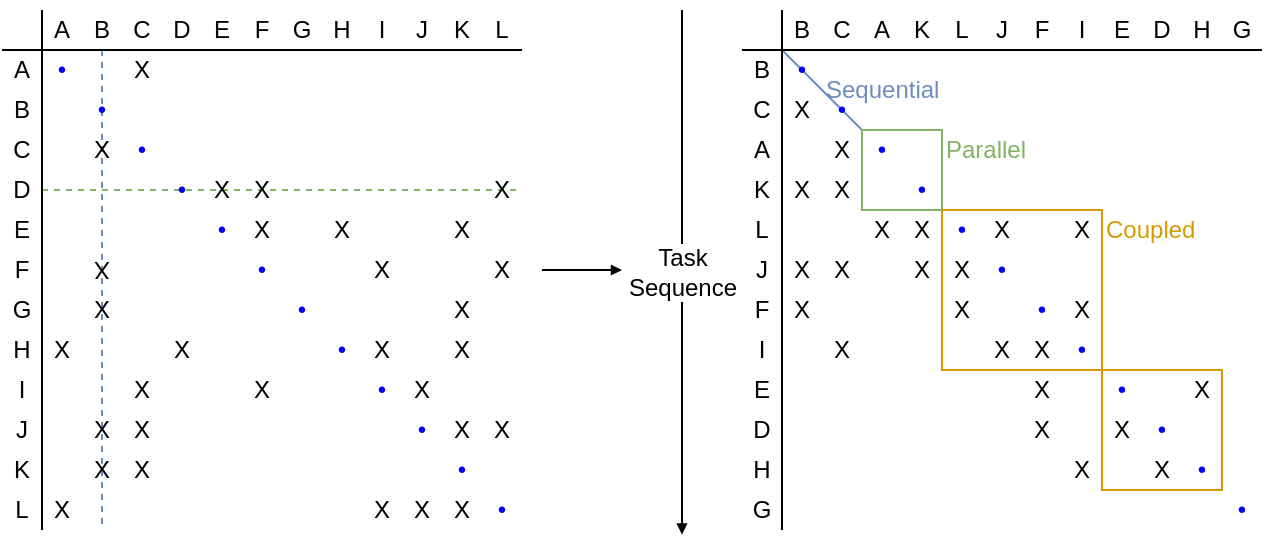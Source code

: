 <mxfile>
    <diagram id="T9uuaTeBy4bPSP1g8a4x" name="Page-1">
        <mxGraphModel dx="704" dy="611" grid="1" gridSize="10" guides="1" tooltips="1" connect="1" arrows="1" fold="1" page="1" pageScale="1" pageWidth="827" pageHeight="1169" background="#FFFFFF" math="0" shadow="0">
            <root>
                <mxCell id="0"/>
                <mxCell id="1" parent="0"/>
                <mxCell id="739" value="" style="endArrow=none;html=1;fontSize=12;fontColor=#0000FF;fillColor=#dae8fc;strokeColor=#6c8ebf;exitX=0;exitY=0;exitDx=0;exitDy=0;" parent="1" source="738" edge="1">
                    <mxGeometry width="50" height="50" relative="1" as="geometry">
                        <mxPoint x="450" y="150" as="sourcePoint"/>
                        <mxPoint x="470" y="180" as="targetPoint"/>
                    </mxGeometry>
                </mxCell>
                <mxCell id="705" value="" style="endArrow=none;dashed=1;html=1;fontSize=12;fontColor=#0000FF;entryX=0.5;entryY=1;entryDx=0;entryDy=0;fillColor=#dae8fc;strokeColor=#6c8ebf;" parent="1" target="450" edge="1">
                    <mxGeometry width="50" height="50" relative="1" as="geometry">
                        <mxPoint x="130" y="180" as="sourcePoint"/>
                        <mxPoint x="350" y="260" as="targetPoint"/>
                    </mxGeometry>
                </mxCell>
                <mxCell id="701" value="" style="endArrow=none;dashed=1;html=1;fontSize=12;fontColor=#0000FF;exitX=1;exitY=0.5;exitDx=0;exitDy=0;entryX=1;entryY=0.5;entryDx=0;entryDy=0;fillColor=#d5e8d4;strokeColor=#82b366;" parent="1" source="266" target="502" edge="1">
                    <mxGeometry width="50" height="50" relative="1" as="geometry">
                        <mxPoint x="350" y="330" as="sourcePoint"/>
                        <mxPoint x="400" y="280" as="targetPoint"/>
                    </mxGeometry>
                </mxCell>
                <mxCell id="263" value="A" style="rounded=0;whiteSpace=wrap;html=1;fontStyle=0;fontSize=12;fillColor=none;strokeColor=none;" parent="1" vertex="1">
                    <mxGeometry x="80" y="180" width="20" height="20" as="geometry"/>
                </mxCell>
                <mxCell id="264" value="B" style="rounded=0;whiteSpace=wrap;html=1;fontStyle=0;fontSize=12;fillColor=none;strokeColor=none;" parent="1" vertex="1">
                    <mxGeometry x="80" y="200" width="20" height="20" as="geometry"/>
                </mxCell>
                <mxCell id="265" value="C" style="rounded=0;whiteSpace=wrap;html=1;fontStyle=0;fontSize=12;fillColor=none;strokeColor=none;" parent="1" vertex="1">
                    <mxGeometry x="80" y="220" width="20" height="20" as="geometry"/>
                </mxCell>
                <mxCell id="266" value="D" style="rounded=0;whiteSpace=wrap;html=1;fontStyle=0;fontSize=12;fillColor=none;strokeColor=none;" parent="1" vertex="1">
                    <mxGeometry x="80" y="240" width="20" height="20" as="geometry"/>
                </mxCell>
                <mxCell id="267" value="E" style="rounded=0;whiteSpace=wrap;html=1;fontStyle=0;fontSize=12;fillColor=none;strokeColor=none;" parent="1" vertex="1">
                    <mxGeometry x="80" y="260" width="20" height="20" as="geometry"/>
                </mxCell>
                <mxCell id="268" value="F" style="rounded=0;whiteSpace=wrap;html=1;fontStyle=0;fontSize=12;fillColor=none;strokeColor=none;" parent="1" vertex="1">
                    <mxGeometry x="80" y="280" width="20" height="20" as="geometry"/>
                </mxCell>
                <mxCell id="269" value="G" style="rounded=0;whiteSpace=wrap;html=1;fontStyle=0;fontSize=12;fillColor=none;strokeColor=none;" parent="1" vertex="1">
                    <mxGeometry x="80" y="300" width="20" height="20" as="geometry"/>
                </mxCell>
                <mxCell id="270" value="H" style="rounded=0;whiteSpace=wrap;html=1;fontStyle=0;fontSize=12;fillColor=none;strokeColor=none;" parent="1" vertex="1">
                    <mxGeometry x="80" y="320" width="20" height="20" as="geometry"/>
                </mxCell>
                <mxCell id="271" value="A" style="rounded=0;whiteSpace=wrap;html=1;fontStyle=0;fontSize=12;fillColor=none;strokeColor=none;" parent="1" vertex="1">
                    <mxGeometry x="100" y="160" width="20" height="20" as="geometry"/>
                </mxCell>
                <mxCell id="272" value="B" style="rounded=0;whiteSpace=wrap;html=1;fontStyle=0;fontSize=12;fillColor=none;strokeColor=none;" parent="1" vertex="1">
                    <mxGeometry x="120" y="160" width="20" height="20" as="geometry"/>
                </mxCell>
                <mxCell id="273" value="C" style="rounded=0;whiteSpace=wrap;html=1;fontStyle=0;fontSize=12;fillColor=none;strokeColor=none;" parent="1" vertex="1">
                    <mxGeometry x="140" y="160" width="20" height="20" as="geometry"/>
                </mxCell>
                <mxCell id="274" value="D" style="rounded=0;whiteSpace=wrap;html=1;fontStyle=0;fontSize=12;fillColor=none;strokeColor=none;" parent="1" vertex="1">
                    <mxGeometry x="160" y="160" width="20" height="20" as="geometry"/>
                </mxCell>
                <mxCell id="275" value="E" style="rounded=0;whiteSpace=wrap;html=1;fontStyle=0;fontSize=12;fillColor=none;strokeColor=none;" parent="1" vertex="1">
                    <mxGeometry x="180" y="160" width="20" height="20" as="geometry"/>
                </mxCell>
                <mxCell id="276" value="F" style="rounded=0;whiteSpace=wrap;html=1;fontStyle=0;fontSize=12;fillColor=none;strokeColor=none;" parent="1" vertex="1">
                    <mxGeometry x="200" y="160" width="20" height="20" as="geometry"/>
                </mxCell>
                <mxCell id="277" value="G" style="rounded=0;whiteSpace=wrap;html=1;fontStyle=0;fontSize=12;fillColor=none;strokeColor=none;" parent="1" vertex="1">
                    <mxGeometry x="220" y="160" width="20" height="20" as="geometry"/>
                </mxCell>
                <mxCell id="278" value="H" style="rounded=0;whiteSpace=wrap;html=1;fontStyle=0;fontSize=12;fillColor=none;strokeColor=none;" parent="1" vertex="1">
                    <mxGeometry x="240" y="160" width="20" height="20" as="geometry"/>
                </mxCell>
                <mxCell id="279" value="•" style="rounded=0;whiteSpace=wrap;html=1;fontStyle=0;fontSize=12;fillColor=none;strokeColor=none;fontColor=#0000FF;" parent="1" vertex="1">
                    <mxGeometry x="100" y="180" width="20" height="20" as="geometry"/>
                </mxCell>
                <mxCell id="282" value="" style="rounded=0;whiteSpace=wrap;html=1;fontStyle=0;fontSize=12;fillColor=none;strokeColor=none;" parent="1" vertex="1">
                    <mxGeometry x="100" y="240" width="20" height="20" as="geometry"/>
                </mxCell>
                <mxCell id="283" value="" style="rounded=0;whiteSpace=wrap;html=1;fontStyle=0;fontSize=12;fillColor=none;strokeColor=none;" parent="1" vertex="1">
                    <mxGeometry x="100" y="260" width="20" height="20" as="geometry"/>
                </mxCell>
                <mxCell id="284" value="" style="rounded=0;whiteSpace=wrap;html=1;fontStyle=0;fontSize=12;fillColor=none;strokeColor=none;" parent="1" vertex="1">
                    <mxGeometry x="100" y="280" width="20" height="20" as="geometry"/>
                </mxCell>
                <mxCell id="285" value="" style="rounded=0;whiteSpace=wrap;html=1;fontStyle=0;fontSize=12;fillColor=none;strokeColor=none;" parent="1" vertex="1">
                    <mxGeometry x="100" y="300" width="20" height="20" as="geometry"/>
                </mxCell>
                <mxCell id="286" value="X" style="rounded=0;whiteSpace=wrap;html=1;fontStyle=0;fontSize=12;fillColor=none;strokeColor=none;" parent="1" vertex="1">
                    <mxGeometry x="100" y="320" width="20" height="20" as="geometry"/>
                </mxCell>
                <mxCell id="287" value="" style="rounded=0;whiteSpace=wrap;html=1;fontStyle=0;fontSize=12;fillColor=none;strokeColor=none;" parent="1" vertex="1">
                    <mxGeometry x="120" y="180" width="20" height="20" as="geometry"/>
                </mxCell>
                <mxCell id="288" value="•" style="rounded=0;whiteSpace=wrap;html=1;fontStyle=0;fontSize=12;fillColor=none;strokeColor=none;fontColor=#0000FF;" parent="1" vertex="1">
                    <mxGeometry x="120" y="200" width="20" height="20" as="geometry"/>
                </mxCell>
                <mxCell id="289" value="X" style="rounded=0;whiteSpace=wrap;html=1;fontStyle=0;fontSize=12;fillColor=none;strokeColor=none;" parent="1" vertex="1">
                    <mxGeometry x="120" y="220" width="20" height="20" as="geometry"/>
                </mxCell>
                <mxCell id="292" value="X" style="rounded=0;whiteSpace=wrap;html=1;fontStyle=0;fontSize=12;rotation=-180;fillColor=none;strokeColor=none;" parent="1" vertex="1">
                    <mxGeometry x="120" y="280" width="20" height="20" as="geometry"/>
                </mxCell>
                <mxCell id="293" value="X" style="rounded=0;whiteSpace=wrap;html=1;fontStyle=0;fontSize=12;fillColor=none;strokeColor=none;" parent="1" vertex="1">
                    <mxGeometry x="120" y="300" width="20" height="20" as="geometry"/>
                </mxCell>
                <mxCell id="294" value="" style="rounded=0;whiteSpace=wrap;html=1;fontStyle=0;fontSize=12;fillColor=none;strokeColor=none;" parent="1" vertex="1">
                    <mxGeometry x="120" y="320" width="20" height="20" as="geometry"/>
                </mxCell>
                <mxCell id="295" value="X" style="rounded=0;whiteSpace=wrap;html=1;fontStyle=0;fontSize=12;fillColor=none;strokeColor=none;" parent="1" vertex="1">
                    <mxGeometry x="140" y="180" width="20" height="20" as="geometry"/>
                </mxCell>
                <mxCell id="296" value="" style="rounded=0;whiteSpace=wrap;html=1;fontStyle=0;fontSize=12;fillColor=none;strokeColor=none;" parent="1" vertex="1">
                    <mxGeometry x="140" y="200" width="20" height="20" as="geometry"/>
                </mxCell>
                <mxCell id="297" value="•" style="rounded=0;whiteSpace=wrap;html=1;fontStyle=0;fontSize=12;fillColor=none;strokeColor=none;fontColor=#0000FF;" parent="1" vertex="1">
                    <mxGeometry x="140" y="220" width="20" height="20" as="geometry"/>
                </mxCell>
                <mxCell id="300" value="" style="rounded=0;whiteSpace=wrap;html=1;fontStyle=0;fontSize=12;fillColor=none;strokeColor=none;" parent="1" vertex="1">
                    <mxGeometry x="140" y="280" width="20" height="20" as="geometry"/>
                </mxCell>
                <mxCell id="301" value="" style="rounded=0;whiteSpace=wrap;html=1;fontStyle=0;fontSize=12;fillColor=none;strokeColor=none;" parent="1" vertex="1">
                    <mxGeometry x="140" y="300" width="20" height="20" as="geometry"/>
                </mxCell>
                <mxCell id="302" value="" style="rounded=0;whiteSpace=wrap;html=1;fontStyle=0;fontSize=12;fillColor=none;strokeColor=none;" parent="1" vertex="1">
                    <mxGeometry x="140" y="320" width="20" height="20" as="geometry"/>
                </mxCell>
                <mxCell id="303" value="" style="rounded=0;whiteSpace=wrap;html=1;fontStyle=0;fontSize=12;fillColor=none;strokeColor=none;" parent="1" vertex="1">
                    <mxGeometry x="160" y="180" width="20" height="20" as="geometry"/>
                </mxCell>
                <mxCell id="304" value="" style="rounded=0;whiteSpace=wrap;html=1;fontStyle=0;fontSize=12;fillColor=none;strokeColor=none;" parent="1" vertex="1">
                    <mxGeometry x="160" y="200" width="20" height="20" as="geometry"/>
                </mxCell>
                <mxCell id="305" value="" style="rounded=0;whiteSpace=wrap;html=1;fontStyle=0;fontSize=12;fillColor=none;strokeColor=none;" parent="1" vertex="1">
                    <mxGeometry x="160" y="220" width="20" height="20" as="geometry"/>
                </mxCell>
                <mxCell id="306" value="•" style="rounded=0;whiteSpace=wrap;html=1;fontStyle=0;fontSize=12;fillColor=none;strokeColor=none;fontColor=#0000FF;" parent="1" vertex="1">
                    <mxGeometry x="160" y="240" width="20" height="20" as="geometry"/>
                </mxCell>
                <mxCell id="307" value="" style="rounded=0;whiteSpace=wrap;html=1;fontStyle=0;fontSize=12;fillColor=none;strokeColor=none;" parent="1" vertex="1">
                    <mxGeometry x="160" y="260" width="20" height="20" as="geometry"/>
                </mxCell>
                <mxCell id="308" value="" style="rounded=0;whiteSpace=wrap;html=1;fontStyle=0;fontSize=12;fillColor=none;strokeColor=none;" parent="1" vertex="1">
                    <mxGeometry x="160" y="280" width="20" height="20" as="geometry"/>
                </mxCell>
                <mxCell id="310" value="X" style="rounded=0;whiteSpace=wrap;html=1;fontStyle=0;fontSize=12;fillColor=none;strokeColor=none;" parent="1" vertex="1">
                    <mxGeometry x="160" y="320" width="20" height="20" as="geometry"/>
                </mxCell>
                <mxCell id="311" value="" style="rounded=0;whiteSpace=wrap;html=1;fontStyle=0;fontSize=12;fillColor=none;strokeColor=none;" parent="1" vertex="1">
                    <mxGeometry x="180" y="180" width="20" height="20" as="geometry"/>
                </mxCell>
                <mxCell id="312" value="" style="rounded=0;whiteSpace=wrap;html=1;fontStyle=0;fontSize=12;fillColor=none;strokeColor=none;" parent="1" vertex="1">
                    <mxGeometry x="180" y="200" width="20" height="20" as="geometry"/>
                </mxCell>
                <mxCell id="313" value="" style="rounded=0;whiteSpace=wrap;html=1;fontStyle=0;fontSize=12;fillColor=none;strokeColor=none;" parent="1" vertex="1">
                    <mxGeometry x="180" y="220" width="20" height="20" as="geometry"/>
                </mxCell>
                <mxCell id="314" value="X" style="rounded=0;whiteSpace=wrap;html=1;fontStyle=0;fontSize=12;fillColor=none;strokeColor=none;" parent="1" vertex="1">
                    <mxGeometry x="180" y="240" width="20" height="20" as="geometry"/>
                </mxCell>
                <mxCell id="315" value="•" style="rounded=0;whiteSpace=wrap;html=1;fontStyle=0;fontSize=12;fillColor=none;strokeColor=none;fontColor=#0000FF;" parent="1" vertex="1">
                    <mxGeometry x="180" y="260" width="20" height="20" as="geometry"/>
                </mxCell>
                <mxCell id="317" value="" style="rounded=0;whiteSpace=wrap;html=1;fontStyle=0;fontSize=12;fillColor=none;strokeColor=none;" parent="1" vertex="1">
                    <mxGeometry x="180" y="300" width="20" height="20" as="geometry"/>
                </mxCell>
                <mxCell id="318" value="" style="rounded=0;whiteSpace=wrap;html=1;fontStyle=0;fontSize=12;fillColor=none;strokeColor=none;" parent="1" vertex="1">
                    <mxGeometry x="180" y="320" width="20" height="20" as="geometry"/>
                </mxCell>
                <mxCell id="319" value="" style="rounded=0;whiteSpace=wrap;html=1;fontStyle=0;fontSize=12;fillColor=none;strokeColor=none;" parent="1" vertex="1">
                    <mxGeometry x="200" y="180" width="20" height="20" as="geometry"/>
                </mxCell>
                <mxCell id="320" value="" style="rounded=0;whiteSpace=wrap;html=1;fontStyle=0;fontSize=12;fillColor=none;strokeColor=none;" parent="1" vertex="1">
                    <mxGeometry x="200" y="200" width="20" height="20" as="geometry"/>
                </mxCell>
                <mxCell id="321" value="" style="rounded=0;whiteSpace=wrap;html=1;fontStyle=0;fontSize=12;fillColor=none;strokeColor=none;" parent="1" vertex="1">
                    <mxGeometry x="200" y="220" width="20" height="20" as="geometry"/>
                </mxCell>
                <mxCell id="322" value="X" style="rounded=0;whiteSpace=wrap;html=1;fontStyle=0;fontSize=12;fillColor=none;strokeColor=none;" parent="1" vertex="1">
                    <mxGeometry x="200" y="240" width="20" height="20" as="geometry"/>
                </mxCell>
                <mxCell id="323" value="X" style="rounded=0;whiteSpace=wrap;html=1;fontStyle=0;fontSize=12;fillColor=none;strokeColor=none;" parent="1" vertex="1">
                    <mxGeometry x="200" y="260" width="20" height="20" as="geometry"/>
                </mxCell>
                <mxCell id="324" value="•" style="rounded=0;whiteSpace=wrap;html=1;fontStyle=0;fontSize=12;fillColor=none;strokeColor=none;fontColor=#0000FF;" parent="1" vertex="1">
                    <mxGeometry x="200" y="280" width="20" height="20" as="geometry"/>
                </mxCell>
                <mxCell id="326" value="" style="rounded=0;whiteSpace=wrap;html=1;fontStyle=0;fontSize=12;fillColor=none;strokeColor=none;" parent="1" vertex="1">
                    <mxGeometry x="200" y="320" width="20" height="20" as="geometry"/>
                </mxCell>
                <mxCell id="327" value="" style="rounded=0;whiteSpace=wrap;html=1;fontStyle=0;fontSize=12;fillColor=none;strokeColor=none;" parent="1" vertex="1">
                    <mxGeometry x="220" y="180" width="20" height="20" as="geometry"/>
                </mxCell>
                <mxCell id="328" value="" style="rounded=0;whiteSpace=wrap;html=1;fontStyle=0;fontSize=12;fillColor=none;strokeColor=none;" parent="1" vertex="1">
                    <mxGeometry x="220" y="200" width="20" height="20" as="geometry"/>
                </mxCell>
                <mxCell id="330" value="" style="rounded=0;whiteSpace=wrap;html=1;fontStyle=0;fontSize=12;fillColor=none;strokeColor=none;" parent="1" vertex="1">
                    <mxGeometry x="220" y="240" width="20" height="20" as="geometry"/>
                </mxCell>
                <mxCell id="331" value="" style="rounded=0;whiteSpace=wrap;html=1;fontStyle=0;fontSize=12;fillColor=none;strokeColor=none;" parent="1" vertex="1">
                    <mxGeometry x="220" y="260" width="20" height="20" as="geometry"/>
                </mxCell>
                <mxCell id="332" value="" style="rounded=0;whiteSpace=wrap;html=1;fontStyle=0;fontSize=12;fillColor=none;strokeColor=none;" parent="1" vertex="1">
                    <mxGeometry x="220" y="280" width="20" height="20" as="geometry"/>
                </mxCell>
                <mxCell id="333" value="•" style="rounded=0;whiteSpace=wrap;html=1;fontStyle=0;fontSize=12;fillColor=none;strokeColor=none;fontColor=#0000FF;" parent="1" vertex="1">
                    <mxGeometry x="220" y="300" width="20" height="20" as="geometry"/>
                </mxCell>
                <mxCell id="335" value="" style="rounded=0;whiteSpace=wrap;html=1;fontStyle=0;fontSize=12;fillColor=none;strokeColor=none;" parent="1" vertex="1">
                    <mxGeometry x="240" y="180" width="20" height="20" as="geometry"/>
                </mxCell>
                <mxCell id="336" value="" style="rounded=0;whiteSpace=wrap;html=1;fontStyle=0;fontSize=12;fillColor=none;strokeColor=none;" parent="1" vertex="1">
                    <mxGeometry x="240" y="200" width="20" height="20" as="geometry"/>
                </mxCell>
                <mxCell id="337" value="" style="rounded=0;whiteSpace=wrap;html=1;fontStyle=0;fontSize=12;fillColor=none;strokeColor=none;" parent="1" vertex="1">
                    <mxGeometry x="240" y="220" width="20" height="20" as="geometry"/>
                </mxCell>
                <mxCell id="338" value="" style="rounded=0;whiteSpace=wrap;html=1;fontStyle=0;fontSize=12;fillColor=none;strokeColor=none;" parent="1" vertex="1">
                    <mxGeometry x="240" y="240" width="20" height="20" as="geometry"/>
                </mxCell>
                <mxCell id="339" value="X" style="rounded=0;whiteSpace=wrap;html=1;fontStyle=0;fontSize=12;fillColor=none;strokeColor=none;" parent="1" vertex="1">
                    <mxGeometry x="240" y="260" width="20" height="20" as="geometry"/>
                </mxCell>
                <mxCell id="340" value="" style="rounded=0;whiteSpace=wrap;html=1;fontStyle=0;fontSize=12;fillColor=none;strokeColor=none;" parent="1" vertex="1">
                    <mxGeometry x="240" y="280" width="20" height="20" as="geometry"/>
                </mxCell>
                <mxCell id="341" value="" style="rounded=0;whiteSpace=wrap;html=1;fontStyle=0;fontSize=12;fillColor=none;strokeColor=none;" parent="1" vertex="1">
                    <mxGeometry x="240" y="300" width="20" height="20" as="geometry"/>
                </mxCell>
                <mxCell id="342" value="•" style="rounded=0;whiteSpace=wrap;html=1;fontStyle=0;fontSize=12;fillColor=none;strokeColor=none;fontColor=#0000FF;" parent="1" vertex="1">
                    <mxGeometry x="240" y="320" width="20" height="20" as="geometry"/>
                </mxCell>
                <mxCell id="435" value="I" style="rounded=0;whiteSpace=wrap;html=1;fontStyle=0;fontSize=12;fillColor=none;strokeColor=none;" parent="1" vertex="1">
                    <mxGeometry x="80" y="340" width="20" height="20" as="geometry"/>
                </mxCell>
                <mxCell id="436" value="J" style="rounded=0;whiteSpace=wrap;html=1;fontStyle=0;fontSize=12;fillColor=none;strokeColor=none;" parent="1" vertex="1">
                    <mxGeometry x="80" y="360" width="20" height="20" as="geometry"/>
                </mxCell>
                <mxCell id="437" value="K" style="rounded=0;whiteSpace=wrap;html=1;fontStyle=0;fontSize=12;fillColor=none;strokeColor=none;" parent="1" vertex="1">
                    <mxGeometry x="80" y="380" width="20" height="20" as="geometry"/>
                </mxCell>
                <mxCell id="438" value="L" style="rounded=0;whiteSpace=wrap;html=1;fontStyle=0;fontSize=12;fillColor=none;strokeColor=none;" parent="1" vertex="1">
                    <mxGeometry x="80" y="400" width="20" height="20" as="geometry"/>
                </mxCell>
                <mxCell id="439" value="I" style="rounded=0;whiteSpace=wrap;html=1;fontStyle=0;fontSize=12;fillColor=none;strokeColor=none;" parent="1" vertex="1">
                    <mxGeometry x="260" y="160" width="20" height="20" as="geometry"/>
                </mxCell>
                <mxCell id="440" value="J" style="rounded=0;whiteSpace=wrap;html=1;fontStyle=0;fontSize=12;fillColor=none;strokeColor=none;" parent="1" vertex="1">
                    <mxGeometry x="280" y="160" width="20" height="20" as="geometry"/>
                </mxCell>
                <mxCell id="441" value="K" style="rounded=0;whiteSpace=wrap;html=1;fontStyle=0;fontSize=12;fillColor=none;strokeColor=none;" parent="1" vertex="1">
                    <mxGeometry x="300" y="160" width="20" height="20" as="geometry"/>
                </mxCell>
                <mxCell id="442" value="L" style="rounded=0;whiteSpace=wrap;html=1;fontStyle=0;fontSize=12;fillColor=none;strokeColor=none;" parent="1" vertex="1">
                    <mxGeometry x="320" y="160" width="20" height="20" as="geometry"/>
                </mxCell>
                <mxCell id="443" value="" style="rounded=0;whiteSpace=wrap;html=1;fontStyle=0;fontSize=12;fillColor=none;strokeColor=none;" parent="1" vertex="1">
                    <mxGeometry x="100" y="340" width="20" height="20" as="geometry"/>
                </mxCell>
                <mxCell id="444" value="" style="rounded=0;whiteSpace=wrap;html=1;fontStyle=0;fontSize=12;fillColor=none;strokeColor=none;" parent="1" vertex="1">
                    <mxGeometry x="100" y="360" width="20" height="20" as="geometry"/>
                </mxCell>
                <mxCell id="445" value="" style="rounded=0;whiteSpace=wrap;html=1;fontStyle=0;fontSize=12;fillColor=none;strokeColor=none;" parent="1" vertex="1">
                    <mxGeometry x="100" y="380" width="20" height="20" as="geometry"/>
                </mxCell>
                <mxCell id="446" value="X" style="rounded=0;whiteSpace=wrap;html=1;fontStyle=0;fontSize=12;fillColor=none;strokeColor=none;" parent="1" vertex="1">
                    <mxGeometry x="100" y="400" width="20" height="20" as="geometry"/>
                </mxCell>
                <mxCell id="447" value="" style="rounded=0;whiteSpace=wrap;html=1;fontStyle=0;fontSize=12;fillColor=none;strokeColor=none;" parent="1" vertex="1">
                    <mxGeometry x="120" y="340" width="20" height="20" as="geometry"/>
                </mxCell>
                <mxCell id="448" value="X" style="rounded=0;whiteSpace=wrap;html=1;fontStyle=0;fontSize=12;fillColor=none;strokeColor=none;" parent="1" vertex="1">
                    <mxGeometry x="120" y="360" width="20" height="20" as="geometry"/>
                </mxCell>
                <mxCell id="449" value="X" style="rounded=0;whiteSpace=wrap;html=1;fontStyle=0;fontSize=12;fillColor=none;strokeColor=none;" parent="1" vertex="1">
                    <mxGeometry x="120" y="380" width="20" height="20" as="geometry"/>
                </mxCell>
                <mxCell id="450" value="" style="rounded=0;whiteSpace=wrap;html=1;fontStyle=0;fontSize=12;fillColor=none;strokeColor=none;" parent="1" vertex="1">
                    <mxGeometry x="120" y="400" width="20" height="20" as="geometry"/>
                </mxCell>
                <mxCell id="451" value="X" style="rounded=0;whiteSpace=wrap;html=1;fontStyle=0;fontSize=12;fillColor=none;strokeColor=none;" parent="1" vertex="1">
                    <mxGeometry x="140" y="340" width="20" height="20" as="geometry"/>
                </mxCell>
                <mxCell id="452" value="X" style="rounded=0;whiteSpace=wrap;html=1;fontStyle=0;fontSize=12;fillColor=none;strokeColor=none;" parent="1" vertex="1">
                    <mxGeometry x="140" y="360" width="20" height="20" as="geometry"/>
                </mxCell>
                <mxCell id="453" value="X" style="rounded=0;whiteSpace=wrap;html=1;fontStyle=0;fontSize=12;fillColor=none;strokeColor=none;" parent="1" vertex="1">
                    <mxGeometry x="140" y="380" width="20" height="20" as="geometry"/>
                </mxCell>
                <mxCell id="454" value="" style="rounded=0;whiteSpace=wrap;html=1;fontStyle=0;fontSize=12;fillColor=none;strokeColor=none;" parent="1" vertex="1">
                    <mxGeometry x="140" y="400" width="20" height="20" as="geometry"/>
                </mxCell>
                <mxCell id="455" value="" style="rounded=0;whiteSpace=wrap;html=1;fontStyle=0;fontSize=12;fillColor=none;strokeColor=none;" parent="1" vertex="1">
                    <mxGeometry x="160" y="340" width="20" height="20" as="geometry"/>
                </mxCell>
                <mxCell id="456" value="" style="rounded=0;whiteSpace=wrap;html=1;fontStyle=0;fontSize=12;fillColor=none;strokeColor=none;" parent="1" vertex="1">
                    <mxGeometry x="160" y="360" width="20" height="20" as="geometry"/>
                </mxCell>
                <mxCell id="457" value="" style="rounded=0;whiteSpace=wrap;html=1;fontStyle=0;fontSize=12;fillColor=none;strokeColor=none;" parent="1" vertex="1">
                    <mxGeometry x="160" y="380" width="20" height="20" as="geometry"/>
                </mxCell>
                <mxCell id="458" value="" style="rounded=0;whiteSpace=wrap;html=1;fontStyle=0;fontSize=12;fillColor=none;strokeColor=none;" parent="1" vertex="1">
                    <mxGeometry x="160" y="400" width="20" height="20" as="geometry"/>
                </mxCell>
                <mxCell id="460" value="" style="rounded=0;whiteSpace=wrap;html=1;fontStyle=0;fontSize=12;fillColor=none;strokeColor=none;" parent="1" vertex="1">
                    <mxGeometry x="180" y="360" width="20" height="20" as="geometry"/>
                </mxCell>
                <mxCell id="461" value="" style="rounded=0;whiteSpace=wrap;html=1;fontStyle=0;fontSize=12;fillColor=none;strokeColor=none;" parent="1" vertex="1">
                    <mxGeometry x="180" y="380" width="20" height="20" as="geometry"/>
                </mxCell>
                <mxCell id="462" value="" style="rounded=0;whiteSpace=wrap;html=1;fontStyle=0;fontSize=12;fillColor=none;strokeColor=none;" parent="1" vertex="1">
                    <mxGeometry x="180" y="400" width="20" height="20" as="geometry"/>
                </mxCell>
                <mxCell id="463" value="X" style="rounded=0;whiteSpace=wrap;html=1;fontStyle=0;fontSize=12;fillColor=none;strokeColor=none;" parent="1" vertex="1">
                    <mxGeometry x="200" y="340" width="20" height="20" as="geometry"/>
                </mxCell>
                <mxCell id="464" value="" style="rounded=0;whiteSpace=wrap;html=1;fontStyle=0;fontSize=12;fillColor=none;strokeColor=none;" parent="1" vertex="1">
                    <mxGeometry x="200" y="360" width="20" height="20" as="geometry"/>
                </mxCell>
                <mxCell id="465" value="" style="rounded=0;whiteSpace=wrap;html=1;fontStyle=0;fontSize=12;fillColor=none;strokeColor=none;" parent="1" vertex="1">
                    <mxGeometry x="200" y="380" width="20" height="20" as="geometry"/>
                </mxCell>
                <mxCell id="466" value="" style="rounded=0;whiteSpace=wrap;html=1;fontStyle=0;fontSize=12;fillColor=none;strokeColor=none;" parent="1" vertex="1">
                    <mxGeometry x="200" y="400" width="20" height="20" as="geometry"/>
                </mxCell>
                <mxCell id="467" value="" style="rounded=0;whiteSpace=wrap;html=1;fontStyle=0;fontSize=12;fillColor=none;strokeColor=none;" parent="1" vertex="1">
                    <mxGeometry x="220" y="340" width="20" height="20" as="geometry"/>
                </mxCell>
                <mxCell id="468" value="" style="rounded=0;whiteSpace=wrap;html=1;fontStyle=0;fontSize=12;fillColor=none;strokeColor=none;" parent="1" vertex="1">
                    <mxGeometry x="220" y="360" width="20" height="20" as="geometry"/>
                </mxCell>
                <mxCell id="469" value="" style="rounded=0;whiteSpace=wrap;html=1;fontStyle=0;fontSize=12;fillColor=none;strokeColor=none;" parent="1" vertex="1">
                    <mxGeometry x="220" y="380" width="20" height="20" as="geometry"/>
                </mxCell>
                <mxCell id="470" value="" style="rounded=0;whiteSpace=wrap;html=1;fontStyle=0;fontSize=12;fillColor=none;strokeColor=none;" parent="1" vertex="1">
                    <mxGeometry x="220" y="400" width="20" height="20" as="geometry"/>
                </mxCell>
                <mxCell id="471" value="" style="rounded=0;whiteSpace=wrap;html=1;fontStyle=0;fontSize=12;fillColor=none;strokeColor=none;" parent="1" vertex="1">
                    <mxGeometry x="240" y="340" width="20" height="20" as="geometry"/>
                </mxCell>
                <mxCell id="472" value="" style="rounded=0;whiteSpace=wrap;html=1;fontStyle=0;fontSize=12;fillColor=none;strokeColor=none;" parent="1" vertex="1">
                    <mxGeometry x="240" y="360" width="20" height="20" as="geometry"/>
                </mxCell>
                <mxCell id="473" value="" style="rounded=0;whiteSpace=wrap;html=1;fontStyle=0;fontSize=12;fillColor=none;strokeColor=none;" parent="1" vertex="1">
                    <mxGeometry x="240" y="380" width="20" height="20" as="geometry"/>
                </mxCell>
                <mxCell id="474" value="" style="rounded=0;whiteSpace=wrap;html=1;fontStyle=0;fontSize=12;fillColor=none;strokeColor=none;" parent="1" vertex="1">
                    <mxGeometry x="240" y="400" width="20" height="20" as="geometry"/>
                </mxCell>
                <mxCell id="475" value="" style="rounded=0;whiteSpace=wrap;html=1;fontStyle=0;fontSize=12;fillColor=none;strokeColor=none;" parent="1" vertex="1">
                    <mxGeometry x="260" y="180" width="20" height="20" as="geometry"/>
                </mxCell>
                <mxCell id="476" value="" style="rounded=0;whiteSpace=wrap;html=1;fontStyle=0;fontSize=12;fillColor=none;strokeColor=none;" parent="1" vertex="1">
                    <mxGeometry x="260" y="200" width="20" height="20" as="geometry"/>
                </mxCell>
                <mxCell id="477" value="" style="rounded=0;whiteSpace=wrap;html=1;fontStyle=0;fontSize=12;fillColor=none;strokeColor=none;" parent="1" vertex="1">
                    <mxGeometry x="260" y="220" width="20" height="20" as="geometry"/>
                </mxCell>
                <mxCell id="478" value="" style="rounded=0;whiteSpace=wrap;html=1;fontStyle=0;fontSize=12;fillColor=none;strokeColor=none;" parent="1" vertex="1">
                    <mxGeometry x="260" y="240" width="20" height="20" as="geometry"/>
                </mxCell>
                <mxCell id="481" value="" style="rounded=0;whiteSpace=wrap;html=1;fontStyle=0;fontSize=12;fillColor=none;strokeColor=none;" parent="1" vertex="1">
                    <mxGeometry x="260" y="300" width="20" height="20" as="geometry"/>
                </mxCell>
                <mxCell id="482" value="X" style="rounded=0;whiteSpace=wrap;html=1;fontStyle=0;fontSize=12;fillColor=none;strokeColor=none;" parent="1" vertex="1">
                    <mxGeometry x="260" y="320" width="20" height="20" as="geometry"/>
                </mxCell>
                <mxCell id="483" value="" style="rounded=0;whiteSpace=wrap;html=1;fontStyle=0;fontSize=12;fillColor=none;strokeColor=none;" parent="1" vertex="1">
                    <mxGeometry x="280" y="180" width="20" height="20" as="geometry"/>
                </mxCell>
                <mxCell id="484" value="" style="rounded=0;whiteSpace=wrap;html=1;fontStyle=0;fontSize=12;fillColor=none;strokeColor=none;" parent="1" vertex="1">
                    <mxGeometry x="280" y="200" width="20" height="20" as="geometry"/>
                </mxCell>
                <mxCell id="485" value="" style="rounded=0;whiteSpace=wrap;html=1;fontStyle=0;fontSize=12;fillColor=none;strokeColor=none;" parent="1" vertex="1">
                    <mxGeometry x="280" y="220" width="20" height="20" as="geometry"/>
                </mxCell>
                <mxCell id="486" value="" style="rounded=0;whiteSpace=wrap;html=1;fontStyle=0;fontSize=12;fillColor=none;strokeColor=none;" parent="1" vertex="1">
                    <mxGeometry x="280" y="240" width="20" height="20" as="geometry"/>
                </mxCell>
                <mxCell id="487" value="" style="rounded=0;whiteSpace=wrap;html=1;fontStyle=0;fontSize=12;fillColor=none;strokeColor=none;" parent="1" vertex="1">
                    <mxGeometry x="280" y="260" width="20" height="20" as="geometry"/>
                </mxCell>
                <mxCell id="490" value="" style="rounded=0;whiteSpace=wrap;html=1;fontStyle=0;fontSize=12;fillColor=none;strokeColor=none;" parent="1" vertex="1">
                    <mxGeometry x="280" y="320" width="20" height="20" as="geometry"/>
                </mxCell>
                <mxCell id="491" value="" style="rounded=0;whiteSpace=wrap;html=1;fontStyle=0;fontSize=12;fillColor=none;strokeColor=none;" parent="1" vertex="1">
                    <mxGeometry x="300" y="180" width="20" height="20" as="geometry"/>
                </mxCell>
                <mxCell id="492" value="" style="rounded=0;whiteSpace=wrap;html=1;fontStyle=0;fontSize=12;fillColor=none;strokeColor=none;" parent="1" vertex="1">
                    <mxGeometry x="300" y="200" width="20" height="20" as="geometry"/>
                </mxCell>
                <mxCell id="494" value="" style="rounded=0;whiteSpace=wrap;html=1;fontStyle=0;fontSize=12;fillColor=none;strokeColor=none;" parent="1" vertex="1">
                    <mxGeometry x="300" y="240" width="20" height="20" as="geometry"/>
                </mxCell>
                <mxCell id="495" value="X" style="rounded=0;whiteSpace=wrap;html=1;fontStyle=0;fontSize=12;fillColor=none;strokeColor=none;" parent="1" vertex="1">
                    <mxGeometry x="300" y="260" width="20" height="20" as="geometry"/>
                </mxCell>
                <mxCell id="496" value="" style="rounded=0;whiteSpace=wrap;html=1;fontStyle=0;fontSize=12;fillColor=none;strokeColor=none;" parent="1" vertex="1">
                    <mxGeometry x="300" y="280" width="20" height="20" as="geometry"/>
                </mxCell>
                <mxCell id="499" value="" style="rounded=0;whiteSpace=wrap;html=1;fontStyle=0;fontSize=12;fillColor=none;strokeColor=none;" parent="1" vertex="1">
                    <mxGeometry x="320" y="180" width="20" height="20" as="geometry"/>
                </mxCell>
                <mxCell id="500" value="" style="rounded=0;whiteSpace=wrap;html=1;fontStyle=0;fontSize=12;fillColor=none;strokeColor=none;" parent="1" vertex="1">
                    <mxGeometry x="320" y="200" width="20" height="20" as="geometry"/>
                </mxCell>
                <mxCell id="501" value="" style="rounded=0;whiteSpace=wrap;html=1;fontStyle=0;fontSize=12;fillColor=none;strokeColor=none;" parent="1" vertex="1">
                    <mxGeometry x="320" y="220" width="20" height="20" as="geometry"/>
                </mxCell>
                <mxCell id="502" value="X" style="rounded=0;whiteSpace=wrap;html=1;fontStyle=0;fontSize=12;fillColor=none;strokeColor=none;" parent="1" vertex="1">
                    <mxGeometry x="320" y="240" width="20" height="20" as="geometry"/>
                </mxCell>
                <mxCell id="503" value="" style="rounded=0;whiteSpace=wrap;html=1;fontStyle=0;fontSize=12;fillColor=none;strokeColor=none;" parent="1" vertex="1">
                    <mxGeometry x="320" y="260" width="20" height="20" as="geometry"/>
                </mxCell>
                <mxCell id="504" value="X" style="rounded=0;whiteSpace=wrap;html=1;fontStyle=0;fontSize=12;fillColor=none;strokeColor=none;" parent="1" vertex="1">
                    <mxGeometry x="320" y="280" width="20" height="20" as="geometry"/>
                </mxCell>
                <mxCell id="505" value="" style="rounded=0;whiteSpace=wrap;html=1;fontStyle=0;fontSize=12;fillColor=none;strokeColor=none;" parent="1" vertex="1">
                    <mxGeometry x="320" y="300" width="20" height="20" as="geometry"/>
                </mxCell>
                <mxCell id="507" value="•" style="rounded=0;whiteSpace=wrap;html=1;fontStyle=0;fontSize=12;fillColor=none;strokeColor=none;fontColor=#0000FF;" parent="1" vertex="1">
                    <mxGeometry x="260" y="340" width="20" height="20" as="geometry"/>
                </mxCell>
                <mxCell id="508" value="" style="rounded=0;whiteSpace=wrap;html=1;fontStyle=0;fontSize=12;fillColor=none;strokeColor=none;" parent="1" vertex="1">
                    <mxGeometry x="260" y="360" width="20" height="20" as="geometry"/>
                </mxCell>
                <mxCell id="509" value="" style="rounded=0;whiteSpace=wrap;html=1;fontStyle=0;fontSize=12;fillColor=none;strokeColor=none;" parent="1" vertex="1">
                    <mxGeometry x="260" y="380" width="20" height="20" as="geometry"/>
                </mxCell>
                <mxCell id="510" value="X" style="rounded=0;whiteSpace=wrap;html=1;fontStyle=0;fontSize=12;fillColor=none;strokeColor=none;" parent="1" vertex="1">
                    <mxGeometry x="260" y="400" width="20" height="20" as="geometry"/>
                </mxCell>
                <mxCell id="511" value="X" style="rounded=0;whiteSpace=wrap;html=1;fontStyle=0;fontSize=12;fillColor=none;strokeColor=none;" parent="1" vertex="1">
                    <mxGeometry x="280" y="340" width="20" height="20" as="geometry"/>
                </mxCell>
                <mxCell id="512" value="•" style="rounded=0;whiteSpace=wrap;html=1;fontStyle=0;fontSize=12;fillColor=none;strokeColor=none;fontColor=#0000FF;" parent="1" vertex="1">
                    <mxGeometry x="280" y="360" width="20" height="20" as="geometry"/>
                </mxCell>
                <mxCell id="513" value="" style="rounded=0;whiteSpace=wrap;html=1;fontStyle=0;fontSize=12;fillColor=none;strokeColor=none;" parent="1" vertex="1">
                    <mxGeometry x="280" y="380" width="20" height="20" as="geometry"/>
                </mxCell>
                <mxCell id="514" value="X" style="rounded=0;whiteSpace=wrap;html=1;fontStyle=0;fontSize=12;fillColor=none;strokeColor=none;" parent="1" vertex="1">
                    <mxGeometry x="280" y="400" width="20" height="20" as="geometry"/>
                </mxCell>
                <mxCell id="515" value="" style="rounded=0;whiteSpace=wrap;html=1;fontStyle=0;fontSize=12;fillColor=none;strokeColor=none;" parent="1" vertex="1">
                    <mxGeometry x="300" y="340" width="20" height="20" as="geometry"/>
                </mxCell>
                <mxCell id="516" value="X" style="rounded=0;whiteSpace=wrap;html=1;fontStyle=0;fontSize=12;fillColor=none;strokeColor=none;" parent="1" vertex="1">
                    <mxGeometry x="300" y="360" width="20" height="20" as="geometry"/>
                </mxCell>
                <mxCell id="517" value="•" style="rounded=0;whiteSpace=wrap;html=1;fontStyle=0;fontSize=12;fillColor=none;strokeColor=none;fontColor=#0000FF;" parent="1" vertex="1">
                    <mxGeometry x="300" y="380" width="20" height="20" as="geometry"/>
                </mxCell>
                <mxCell id="518" value="X" style="rounded=0;whiteSpace=wrap;html=1;fontStyle=0;fontSize=12;fillColor=none;strokeColor=none;" parent="1" vertex="1">
                    <mxGeometry x="300" y="400" width="20" height="20" as="geometry"/>
                </mxCell>
                <mxCell id="519" value="" style="rounded=0;whiteSpace=wrap;html=1;fontStyle=0;fontSize=12;fillColor=none;strokeColor=none;" parent="1" vertex="1">
                    <mxGeometry x="320" y="340" width="20" height="20" as="geometry"/>
                </mxCell>
                <mxCell id="520" value="X" style="rounded=0;whiteSpace=wrap;html=1;fontStyle=0;fontSize=12;fillColor=none;strokeColor=none;" parent="1" vertex="1">
                    <mxGeometry x="320" y="360" width="20" height="20" as="geometry"/>
                </mxCell>
                <mxCell id="521" value="" style="rounded=0;whiteSpace=wrap;html=1;fontStyle=0;fontSize=12;fillColor=none;strokeColor=none;" parent="1" vertex="1">
                    <mxGeometry x="320" y="380" width="20" height="20" as="geometry"/>
                </mxCell>
                <mxCell id="522" value="•" style="rounded=0;whiteSpace=wrap;html=1;fontStyle=0;fontSize=12;fillColor=none;strokeColor=none;fontColor=#0000FF;" parent="1" vertex="1">
                    <mxGeometry x="320" y="400" width="20" height="20" as="geometry"/>
                </mxCell>
                <mxCell id="523" value="" style="rounded=0;whiteSpace=wrap;html=1;fontStyle=0;fontSize=12;fillColor=none;strokeColor=none;" parent="1" vertex="1">
                    <mxGeometry x="120" y="260" width="20" height="20" as="geometry"/>
                </mxCell>
                <mxCell id="525" value="" style="rounded=0;whiteSpace=wrap;html=1;fontStyle=0;fontSize=12;fillColor=none;strokeColor=none;" parent="1" vertex="1">
                    <mxGeometry x="140" y="260" width="20" height="20" as="geometry"/>
                </mxCell>
                <mxCell id="526" value="" style="rounded=0;whiteSpace=wrap;html=1;fontStyle=0;fontSize=12;fillColor=none;strokeColor=none;" parent="1" vertex="1">
                    <mxGeometry x="140" y="240" width="20" height="20" as="geometry"/>
                </mxCell>
                <mxCell id="527" value="" style="rounded=0;whiteSpace=wrap;html=1;fontStyle=0;fontSize=12;fillColor=none;strokeColor=none;" parent="1" vertex="1">
                    <mxGeometry x="100" y="220" width="20" height="20" as="geometry"/>
                </mxCell>
                <mxCell id="528" value="" style="rounded=0;whiteSpace=wrap;html=1;fontStyle=0;fontSize=12;fillColor=none;strokeColor=none;" parent="1" vertex="1">
                    <mxGeometry x="100" y="200" width="20" height="20" as="geometry"/>
                </mxCell>
                <mxCell id="529" value="" style="rounded=0;whiteSpace=wrap;html=1;fontStyle=0;fontSize=12;fillColor=none;strokeColor=none;" parent="1" vertex="1">
                    <mxGeometry x="260" y="260" width="20" height="20" as="geometry"/>
                </mxCell>
                <mxCell id="530" value="X" style="rounded=0;whiteSpace=wrap;html=1;fontStyle=0;fontSize=12;fillColor=none;strokeColor=none;" parent="1" vertex="1">
                    <mxGeometry x="260" y="280" width="20" height="20" as="geometry"/>
                </mxCell>
                <mxCell id="531" value="" style="rounded=0;whiteSpace=wrap;html=1;fontStyle=0;fontSize=12;fillColor=none;strokeColor=none;" parent="1" vertex="1">
                    <mxGeometry x="280" y="280" width="20" height="20" as="geometry"/>
                </mxCell>
                <mxCell id="532" value="" style="rounded=0;whiteSpace=wrap;html=1;fontStyle=0;fontSize=12;fillColor=none;strokeColor=none;" parent="1" vertex="1">
                    <mxGeometry x="280" y="300" width="20" height="20" as="geometry"/>
                </mxCell>
                <mxCell id="533" value="X" style="rounded=0;whiteSpace=wrap;html=1;fontStyle=0;fontSize=12;fillColor=none;strokeColor=none;" parent="1" vertex="1">
                    <mxGeometry x="300" y="300" width="20" height="20" as="geometry"/>
                </mxCell>
                <mxCell id="534" value="X" style="rounded=0;whiteSpace=wrap;html=1;fontStyle=0;fontSize=12;fillColor=none;strokeColor=none;" parent="1" vertex="1">
                    <mxGeometry x="300" y="320" width="20" height="20" as="geometry"/>
                </mxCell>
                <mxCell id="535" value="" style="rounded=0;whiteSpace=wrap;html=1;fontStyle=0;fontSize=12;fillColor=none;strokeColor=none;" parent="1" vertex="1">
                    <mxGeometry x="320" y="320" width="20" height="20" as="geometry"/>
                </mxCell>
                <mxCell id="536" value="" style="endArrow=none;html=1;fontSize=12;fontColor=#0000FF;exitX=1;exitY=1;exitDx=0;exitDy=0;entryX=0;entryY=0;entryDx=0;entryDy=0;" parent="1" source="438" target="271" edge="1">
                    <mxGeometry width="50" height="50" relative="1" as="geometry">
                        <mxPoint x="160" y="330" as="sourcePoint"/>
                        <mxPoint x="210" y="280" as="targetPoint"/>
                    </mxGeometry>
                </mxCell>
                <mxCell id="537" value="" style="endArrow=none;html=1;fontSize=12;fontColor=#0000FF;exitX=1;exitY=1;exitDx=0;exitDy=0;entryX=0;entryY=0;entryDx=0;entryDy=0;" parent="1" source="442" target="263" edge="1">
                    <mxGeometry width="50" height="50" relative="1" as="geometry">
                        <mxPoint x="110" y="430" as="sourcePoint"/>
                        <mxPoint x="110" y="170" as="targetPoint"/>
                    </mxGeometry>
                </mxCell>
                <mxCell id="538" value="B" style="rounded=0;whiteSpace=wrap;html=1;fontStyle=0;fontSize=12;fillColor=none;strokeColor=none;" parent="1" vertex="1">
                    <mxGeometry x="450" y="180" width="20" height="20" as="geometry"/>
                </mxCell>
                <mxCell id="539" value="C" style="rounded=0;whiteSpace=wrap;html=1;fontStyle=0;fontSize=12;fillColor=none;strokeColor=none;" parent="1" vertex="1">
                    <mxGeometry x="450" y="200" width="20" height="20" as="geometry"/>
                </mxCell>
                <mxCell id="540" value="A" style="rounded=0;whiteSpace=wrap;html=1;fontStyle=0;fontSize=12;fillColor=none;strokeColor=none;" parent="1" vertex="1">
                    <mxGeometry x="450" y="220" width="20" height="20" as="geometry"/>
                </mxCell>
                <mxCell id="541" value="K" style="rounded=0;whiteSpace=wrap;html=1;fontStyle=0;fontSize=12;fillColor=none;strokeColor=none;" parent="1" vertex="1">
                    <mxGeometry x="450" y="240" width="20" height="20" as="geometry"/>
                </mxCell>
                <mxCell id="542" value="L" style="rounded=0;whiteSpace=wrap;html=1;fontStyle=0;fontSize=12;fillColor=none;strokeColor=none;" parent="1" vertex="1">
                    <mxGeometry x="450" y="260" width="20" height="20" as="geometry"/>
                </mxCell>
                <mxCell id="543" value="J" style="rounded=0;whiteSpace=wrap;html=1;fontStyle=0;fontSize=12;fillColor=none;strokeColor=none;" parent="1" vertex="1">
                    <mxGeometry x="450" y="280" width="20" height="20" as="geometry"/>
                </mxCell>
                <mxCell id="544" value="F" style="rounded=0;whiteSpace=wrap;html=1;fontStyle=0;fontSize=12;fillColor=none;strokeColor=none;" parent="1" vertex="1">
                    <mxGeometry x="450" y="300" width="20" height="20" as="geometry"/>
                </mxCell>
                <mxCell id="545" value="I" style="rounded=0;whiteSpace=wrap;html=1;fontStyle=0;fontSize=12;fillColor=none;strokeColor=none;" parent="1" vertex="1">
                    <mxGeometry x="450" y="320" width="20" height="20" as="geometry"/>
                </mxCell>
                <mxCell id="546" value="B" style="rounded=0;whiteSpace=wrap;html=1;fontStyle=0;fontSize=12;fillColor=none;strokeColor=none;" parent="1" vertex="1">
                    <mxGeometry x="470" y="160" width="20" height="20" as="geometry"/>
                </mxCell>
                <mxCell id="547" value="C" style="rounded=0;whiteSpace=wrap;html=1;fontStyle=0;fontSize=12;fillColor=none;strokeColor=none;" parent="1" vertex="1">
                    <mxGeometry x="490" y="160" width="20" height="20" as="geometry"/>
                </mxCell>
                <mxCell id="548" value="A" style="rounded=0;whiteSpace=wrap;html=1;fontStyle=0;fontSize=12;fillColor=none;strokeColor=none;" parent="1" vertex="1">
                    <mxGeometry x="510" y="160" width="20" height="20" as="geometry"/>
                </mxCell>
                <mxCell id="549" value="K" style="rounded=0;whiteSpace=wrap;html=1;fontStyle=0;fontSize=12;fillColor=none;strokeColor=none;" parent="1" vertex="1">
                    <mxGeometry x="530" y="160" width="20" height="20" as="geometry"/>
                </mxCell>
                <mxCell id="550" value="L" style="rounded=0;whiteSpace=wrap;html=1;fontStyle=0;fontSize=12;fillColor=none;strokeColor=none;" parent="1" vertex="1">
                    <mxGeometry x="550" y="160" width="20" height="20" as="geometry"/>
                </mxCell>
                <mxCell id="551" value="J" style="rounded=0;whiteSpace=wrap;html=1;fontStyle=0;fontSize=12;fillColor=none;strokeColor=none;" parent="1" vertex="1">
                    <mxGeometry x="570" y="160" width="20" height="20" as="geometry"/>
                </mxCell>
                <mxCell id="552" value="F" style="rounded=0;whiteSpace=wrap;html=1;fontStyle=0;fontSize=12;fillColor=none;strokeColor=none;" parent="1" vertex="1">
                    <mxGeometry x="590" y="160" width="20" height="20" as="geometry"/>
                </mxCell>
                <mxCell id="553" value="I" style="rounded=0;whiteSpace=wrap;html=1;fontStyle=0;fontSize=12;fillColor=none;strokeColor=none;" parent="1" vertex="1">
                    <mxGeometry x="610" y="160" width="20" height="20" as="geometry"/>
                </mxCell>
                <mxCell id="554" value="•" style="rounded=0;whiteSpace=wrap;html=1;fontStyle=0;fontSize=12;fillColor=none;strokeColor=none;fontColor=#0000FF;" parent="1" vertex="1">
                    <mxGeometry x="470" y="180" width="20" height="20" as="geometry"/>
                </mxCell>
                <mxCell id="555" value="X" style="rounded=0;whiteSpace=wrap;html=1;fontStyle=0;fontSize=12;fillColor=none;strokeColor=none;" parent="1" vertex="1">
                    <mxGeometry x="470" y="240" width="20" height="20" as="geometry"/>
                </mxCell>
                <mxCell id="556" value="" style="rounded=0;whiteSpace=wrap;html=1;fontStyle=0;fontSize=12;fillColor=none;strokeColor=none;" parent="1" vertex="1">
                    <mxGeometry x="470" y="260" width="20" height="20" as="geometry"/>
                </mxCell>
                <mxCell id="557" value="X" style="rounded=0;whiteSpace=wrap;html=1;fontStyle=0;fontSize=12;fillColor=none;strokeColor=none;" parent="1" vertex="1">
                    <mxGeometry x="470" y="280" width="20" height="20" as="geometry"/>
                </mxCell>
                <mxCell id="558" value="X" style="rounded=0;whiteSpace=wrap;html=1;fontStyle=0;fontSize=12;fillColor=none;strokeColor=none;" parent="1" vertex="1">
                    <mxGeometry x="470" y="300" width="20" height="20" as="geometry"/>
                </mxCell>
                <mxCell id="560" value="" style="rounded=0;whiteSpace=wrap;html=1;fontStyle=0;fontSize=12;fillColor=none;strokeColor=none;" parent="1" vertex="1">
                    <mxGeometry x="490" y="180" width="20" height="20" as="geometry"/>
                </mxCell>
                <mxCell id="561" value="•" style="rounded=0;whiteSpace=wrap;html=1;fontStyle=0;fontSize=12;fillColor=none;strokeColor=none;fontColor=#0000FF;" parent="1" vertex="1">
                    <mxGeometry x="490" y="200" width="20" height="20" as="geometry"/>
                </mxCell>
                <mxCell id="565" value="X" style="rounded=0;whiteSpace=wrap;html=1;fontStyle=0;fontSize=12;fillColor=none;strokeColor=none;" parent="1" vertex="1">
                    <mxGeometry x="490" y="320" width="20" height="20" as="geometry"/>
                </mxCell>
                <mxCell id="567" value="" style="rounded=0;whiteSpace=wrap;html=1;fontStyle=0;fontSize=12;fillColor=none;strokeColor=none;" parent="1" vertex="1">
                    <mxGeometry x="510" y="200" width="20" height="20" as="geometry"/>
                </mxCell>
                <mxCell id="568" value="•" style="rounded=0;whiteSpace=wrap;html=1;fontStyle=0;fontSize=12;fillColor=none;strokeColor=none;fontColor=#0000FF;" parent="1" vertex="1">
                    <mxGeometry x="510" y="220" width="20" height="20" as="geometry"/>
                </mxCell>
                <mxCell id="569" value="" style="rounded=0;whiteSpace=wrap;html=1;fontStyle=0;fontSize=12;fillColor=none;strokeColor=none;" parent="1" vertex="1">
                    <mxGeometry x="510" y="280" width="20" height="20" as="geometry"/>
                </mxCell>
                <mxCell id="570" value="" style="rounded=0;whiteSpace=wrap;html=1;fontStyle=0;fontSize=12;fillColor=none;strokeColor=none;" parent="1" vertex="1">
                    <mxGeometry x="510" y="300" width="20" height="20" as="geometry"/>
                </mxCell>
                <mxCell id="571" value="" style="rounded=0;whiteSpace=wrap;html=1;fontStyle=0;fontSize=12;fillColor=none;strokeColor=none;" parent="1" vertex="1">
                    <mxGeometry x="510" y="320" width="20" height="20" as="geometry"/>
                </mxCell>
                <mxCell id="572" value="" style="rounded=0;whiteSpace=wrap;html=1;fontStyle=0;fontSize=12;fillColor=none;strokeColor=none;" parent="1" vertex="1">
                    <mxGeometry x="530" y="180" width="20" height="20" as="geometry"/>
                </mxCell>
                <mxCell id="573" value="" style="rounded=0;whiteSpace=wrap;html=1;fontStyle=0;fontSize=12;fillColor=none;strokeColor=none;" parent="1" vertex="1">
                    <mxGeometry x="530" y="200" width="20" height="20" as="geometry"/>
                </mxCell>
                <mxCell id="574" value="" style="rounded=0;whiteSpace=wrap;html=1;fontStyle=0;fontSize=12;fillColor=none;strokeColor=none;" parent="1" vertex="1">
                    <mxGeometry x="530" y="220" width="20" height="20" as="geometry"/>
                </mxCell>
                <mxCell id="575" value="•" style="rounded=0;whiteSpace=wrap;html=1;fontStyle=0;fontSize=12;fillColor=none;strokeColor=none;fontColor=#0000FF;" parent="1" vertex="1">
                    <mxGeometry x="530" y="240" width="20" height="20" as="geometry"/>
                </mxCell>
                <mxCell id="576" value="X" style="rounded=0;whiteSpace=wrap;html=1;fontStyle=0;fontSize=12;fillColor=none;strokeColor=none;" parent="1" vertex="1">
                    <mxGeometry x="530" y="260" width="20" height="20" as="geometry"/>
                </mxCell>
                <mxCell id="577" value="X" style="rounded=0;whiteSpace=wrap;html=1;fontStyle=0;fontSize=12;fillColor=none;strokeColor=none;" parent="1" vertex="1">
                    <mxGeometry x="530" y="280" width="20" height="20" as="geometry"/>
                </mxCell>
                <mxCell id="579" value="" style="rounded=0;whiteSpace=wrap;html=1;fontStyle=0;fontSize=12;fillColor=none;strokeColor=none;" parent="1" vertex="1">
                    <mxGeometry x="550" y="180" width="20" height="20" as="geometry"/>
                </mxCell>
                <mxCell id="580" value="" style="rounded=0;whiteSpace=wrap;html=1;fontStyle=0;fontSize=12;fillColor=none;strokeColor=none;" parent="1" vertex="1">
                    <mxGeometry x="550" y="200" width="20" height="20" as="geometry"/>
                </mxCell>
                <mxCell id="581" value="" style="rounded=0;whiteSpace=wrap;html=1;fontStyle=0;fontSize=12;fillColor=none;strokeColor=none;" parent="1" vertex="1">
                    <mxGeometry x="550" y="220" width="20" height="20" as="geometry"/>
                </mxCell>
                <mxCell id="583" value="•" style="rounded=0;whiteSpace=wrap;html=1;fontStyle=0;fontSize=12;fillColor=none;strokeColor=none;fontColor=#0000FF;" parent="1" vertex="1">
                    <mxGeometry x="550" y="260" width="20" height="20" as="geometry"/>
                </mxCell>
                <mxCell id="584" value="X" style="rounded=0;whiteSpace=wrap;html=1;fontStyle=0;fontSize=12;fillColor=none;strokeColor=none;" parent="1" vertex="1">
                    <mxGeometry x="550" y="300" width="20" height="20" as="geometry"/>
                </mxCell>
                <mxCell id="585" value="" style="rounded=0;whiteSpace=wrap;html=1;fontStyle=0;fontSize=12;fillColor=none;strokeColor=none;" parent="1" vertex="1">
                    <mxGeometry x="550" y="320" width="20" height="20" as="geometry"/>
                </mxCell>
                <mxCell id="586" value="" style="rounded=0;whiteSpace=wrap;html=1;fontStyle=0;fontSize=12;fillColor=none;strokeColor=none;" parent="1" vertex="1">
                    <mxGeometry x="570" y="180" width="20" height="20" as="geometry"/>
                </mxCell>
                <mxCell id="587" value="" style="rounded=0;whiteSpace=wrap;html=1;fontStyle=0;fontSize=12;fillColor=none;strokeColor=none;" parent="1" vertex="1">
                    <mxGeometry x="570" y="200" width="20" height="20" as="geometry"/>
                </mxCell>
                <mxCell id="588" value="" style="rounded=0;whiteSpace=wrap;html=1;fontStyle=0;fontSize=12;fillColor=none;strokeColor=none;" parent="1" vertex="1">
                    <mxGeometry x="570" y="220" width="20" height="20" as="geometry"/>
                </mxCell>
                <mxCell id="591" value="•" style="rounded=0;whiteSpace=wrap;html=1;fontStyle=0;fontSize=12;fillColor=none;strokeColor=none;fontColor=#0000FF;" parent="1" vertex="1">
                    <mxGeometry x="570" y="280" width="20" height="20" as="geometry"/>
                </mxCell>
                <mxCell id="592" value="X" style="rounded=0;whiteSpace=wrap;html=1;fontStyle=0;fontSize=12;fillColor=none;strokeColor=none;" parent="1" vertex="1">
                    <mxGeometry x="570" y="320" width="20" height="20" as="geometry"/>
                </mxCell>
                <mxCell id="593" value="" style="rounded=0;whiteSpace=wrap;html=1;fontStyle=0;fontSize=12;fillColor=none;strokeColor=none;" parent="1" vertex="1">
                    <mxGeometry x="590" y="180" width="20" height="20" as="geometry"/>
                </mxCell>
                <mxCell id="594" value="" style="rounded=0;whiteSpace=wrap;html=1;fontStyle=0;fontSize=12;fillColor=none;strokeColor=none;" parent="1" vertex="1">
                    <mxGeometry x="590" y="200" width="20" height="20" as="geometry"/>
                </mxCell>
                <mxCell id="595" value="" style="rounded=0;whiteSpace=wrap;html=1;fontStyle=0;fontSize=12;fillColor=none;strokeColor=none;" parent="1" vertex="1">
                    <mxGeometry x="590" y="240" width="20" height="20" as="geometry"/>
                </mxCell>
                <mxCell id="596" value="" style="rounded=0;whiteSpace=wrap;html=1;fontStyle=0;fontSize=12;fillColor=none;strokeColor=none;" parent="1" vertex="1">
                    <mxGeometry x="590" y="260" width="20" height="20" as="geometry"/>
                </mxCell>
                <mxCell id="597" value="" style="rounded=0;whiteSpace=wrap;html=1;fontStyle=0;fontSize=12;fillColor=none;strokeColor=none;" parent="1" vertex="1">
                    <mxGeometry x="590" y="280" width="20" height="20" as="geometry"/>
                </mxCell>
                <mxCell id="598" value="•" style="rounded=0;whiteSpace=wrap;html=1;fontStyle=0;fontSize=12;fillColor=none;strokeColor=none;fontColor=#0000FF;" parent="1" vertex="1">
                    <mxGeometry x="590" y="300" width="20" height="20" as="geometry"/>
                </mxCell>
                <mxCell id="599" value="" style="rounded=0;whiteSpace=wrap;html=1;fontStyle=0;fontSize=12;fillColor=none;strokeColor=none;" parent="1" vertex="1">
                    <mxGeometry x="610" y="180" width="20" height="20" as="geometry"/>
                </mxCell>
                <mxCell id="600" value="" style="rounded=0;whiteSpace=wrap;html=1;fontStyle=0;fontSize=12;fillColor=none;strokeColor=none;" parent="1" vertex="1">
                    <mxGeometry x="610" y="200" width="20" height="20" as="geometry"/>
                </mxCell>
                <mxCell id="601" value="" style="rounded=0;whiteSpace=wrap;html=1;fontStyle=0;fontSize=12;fillColor=none;strokeColor=none;" parent="1" vertex="1">
                    <mxGeometry x="610" y="220" width="20" height="20" as="geometry"/>
                </mxCell>
                <mxCell id="602" value="" style="rounded=0;whiteSpace=wrap;html=1;fontStyle=0;fontSize=12;fillColor=none;strokeColor=none;" parent="1" vertex="1">
                    <mxGeometry x="610" y="240" width="20" height="20" as="geometry"/>
                </mxCell>
                <mxCell id="604" value="" style="rounded=0;whiteSpace=wrap;html=1;fontStyle=0;fontSize=12;fillColor=none;strokeColor=none;" parent="1" vertex="1">
                    <mxGeometry x="610" y="280" width="20" height="20" as="geometry"/>
                </mxCell>
                <mxCell id="605" value="X" style="rounded=0;whiteSpace=wrap;html=1;fontStyle=0;fontSize=12;fillColor=none;strokeColor=none;" parent="1" vertex="1">
                    <mxGeometry x="610" y="300" width="20" height="20" as="geometry"/>
                </mxCell>
                <mxCell id="606" value="•" style="rounded=0;whiteSpace=wrap;html=1;fontStyle=0;fontSize=12;fillColor=none;strokeColor=none;fontColor=#0000FF;" parent="1" vertex="1">
                    <mxGeometry x="610" y="320" width="20" height="20" as="geometry"/>
                </mxCell>
                <mxCell id="607" value="E" style="rounded=0;whiteSpace=wrap;html=1;fontStyle=0;fontSize=12;fillColor=none;strokeColor=none;" parent="1" vertex="1">
                    <mxGeometry x="450" y="340" width="20" height="20" as="geometry"/>
                </mxCell>
                <mxCell id="608" value="D" style="rounded=0;whiteSpace=wrap;html=1;fontStyle=0;fontSize=12;fillColor=none;strokeColor=none;" parent="1" vertex="1">
                    <mxGeometry x="450" y="360" width="20" height="20" as="geometry"/>
                </mxCell>
                <mxCell id="609" value="H" style="rounded=0;whiteSpace=wrap;html=1;fontStyle=0;fontSize=12;fillColor=none;strokeColor=none;" parent="1" vertex="1">
                    <mxGeometry x="450" y="380" width="20" height="20" as="geometry"/>
                </mxCell>
                <mxCell id="610" value="G" style="rounded=0;whiteSpace=wrap;html=1;fontStyle=0;fontSize=12;fillColor=none;strokeColor=none;" parent="1" vertex="1">
                    <mxGeometry x="450" y="400" width="20" height="20" as="geometry"/>
                </mxCell>
                <mxCell id="611" value="E" style="rounded=0;whiteSpace=wrap;html=1;fontStyle=0;fontSize=12;fillColor=none;strokeColor=none;" parent="1" vertex="1">
                    <mxGeometry x="630" y="160" width="20" height="20" as="geometry"/>
                </mxCell>
                <mxCell id="612" value="D" style="rounded=0;whiteSpace=wrap;html=1;fontStyle=0;fontSize=12;fillColor=none;strokeColor=none;" parent="1" vertex="1">
                    <mxGeometry x="650" y="160" width="20" height="20" as="geometry"/>
                </mxCell>
                <mxCell id="613" value="H" style="rounded=0;whiteSpace=wrap;html=1;fontStyle=0;fontSize=12;fillColor=none;strokeColor=none;" parent="1" vertex="1">
                    <mxGeometry x="670" y="160" width="20" height="20" as="geometry"/>
                </mxCell>
                <mxCell id="614" value="G" style="rounded=0;whiteSpace=wrap;html=1;fontStyle=0;fontSize=12;fillColor=none;strokeColor=none;" parent="1" vertex="1">
                    <mxGeometry x="690" y="160" width="20" height="20" as="geometry"/>
                </mxCell>
                <mxCell id="615" value="" style="rounded=0;whiteSpace=wrap;html=1;fontStyle=0;fontSize=12;fillColor=none;strokeColor=none;" parent="1" vertex="1">
                    <mxGeometry x="470" y="340" width="20" height="20" as="geometry"/>
                </mxCell>
                <mxCell id="616" value="" style="rounded=0;whiteSpace=wrap;html=1;fontStyle=0;fontSize=12;fillColor=none;strokeColor=none;" parent="1" vertex="1">
                    <mxGeometry x="470" y="360" width="20" height="20" as="geometry"/>
                </mxCell>
                <mxCell id="617" value="" style="rounded=0;whiteSpace=wrap;html=1;fontStyle=0;fontSize=12;fillColor=none;strokeColor=none;" parent="1" vertex="1">
                    <mxGeometry x="470" y="380" width="20" height="20" as="geometry"/>
                </mxCell>
                <mxCell id="619" value="" style="rounded=0;whiteSpace=wrap;html=1;fontStyle=0;fontSize=12;fillColor=none;strokeColor=none;" parent="1" vertex="1">
                    <mxGeometry x="490" y="340" width="20" height="20" as="geometry"/>
                </mxCell>
                <mxCell id="622" value="" style="rounded=0;whiteSpace=wrap;html=1;fontStyle=0;fontSize=12;fillColor=none;strokeColor=none;" parent="1" vertex="1">
                    <mxGeometry x="490" y="400" width="20" height="20" as="geometry"/>
                </mxCell>
                <mxCell id="626" value="" style="rounded=0;whiteSpace=wrap;html=1;fontStyle=0;fontSize=12;fillColor=none;strokeColor=none;" parent="1" vertex="1">
                    <mxGeometry x="510" y="400" width="20" height="20" as="geometry"/>
                </mxCell>
                <mxCell id="627" value="" style="rounded=0;whiteSpace=wrap;html=1;fontStyle=0;fontSize=12;fillColor=none;strokeColor=none;" parent="1" vertex="1">
                    <mxGeometry x="530" y="340" width="20" height="20" as="geometry"/>
                </mxCell>
                <mxCell id="628" value="" style="rounded=0;whiteSpace=wrap;html=1;fontStyle=0;fontSize=12;fillColor=none;strokeColor=none;" parent="1" vertex="1">
                    <mxGeometry x="530" y="360" width="20" height="20" as="geometry"/>
                </mxCell>
                <mxCell id="629" value="" style="rounded=0;whiteSpace=wrap;html=1;fontStyle=0;fontSize=12;fillColor=none;strokeColor=none;" parent="1" vertex="1">
                    <mxGeometry x="530" y="380" width="20" height="20" as="geometry"/>
                </mxCell>
                <mxCell id="630" value="" style="rounded=0;whiteSpace=wrap;html=1;fontStyle=0;fontSize=12;fillColor=none;strokeColor=none;" parent="1" vertex="1">
                    <mxGeometry x="530" y="400" width="20" height="20" as="geometry"/>
                </mxCell>
                <mxCell id="631" value="" style="rounded=0;whiteSpace=wrap;html=1;fontStyle=0;fontSize=12;fillColor=none;strokeColor=none;" parent="1" vertex="1">
                    <mxGeometry x="550" y="360" width="20" height="20" as="geometry"/>
                </mxCell>
                <mxCell id="632" value="" style="rounded=0;whiteSpace=wrap;html=1;fontStyle=0;fontSize=12;fillColor=none;strokeColor=none;" parent="1" vertex="1">
                    <mxGeometry x="550" y="380" width="20" height="20" as="geometry"/>
                </mxCell>
                <mxCell id="633" value="" style="rounded=0;whiteSpace=wrap;html=1;fontStyle=0;fontSize=12;fillColor=none;strokeColor=none;" parent="1" vertex="1">
                    <mxGeometry x="550" y="400" width="20" height="20" as="geometry"/>
                </mxCell>
                <mxCell id="635" value="" style="rounded=0;whiteSpace=wrap;html=1;fontStyle=0;fontSize=12;fillColor=none;strokeColor=none;" parent="1" vertex="1">
                    <mxGeometry x="570" y="360" width="20" height="20" as="geometry"/>
                </mxCell>
                <mxCell id="636" value="" style="rounded=0;whiteSpace=wrap;html=1;fontStyle=0;fontSize=12;fillColor=none;strokeColor=none;" parent="1" vertex="1">
                    <mxGeometry x="570" y="380" width="20" height="20" as="geometry"/>
                </mxCell>
                <mxCell id="637" value="" style="rounded=0;whiteSpace=wrap;html=1;fontStyle=0;fontSize=12;fillColor=none;strokeColor=none;" parent="1" vertex="1">
                    <mxGeometry x="570" y="400" width="20" height="20" as="geometry"/>
                </mxCell>
                <mxCell id="638" value="X" style="rounded=0;whiteSpace=wrap;html=1;fontStyle=0;fontSize=12;fillColor=none;strokeColor=none;" parent="1" vertex="1">
                    <mxGeometry x="590" y="340" width="20" height="20" as="geometry"/>
                </mxCell>
                <mxCell id="639" value="X" style="rounded=0;whiteSpace=wrap;html=1;fontStyle=0;fontSize=12;fillColor=none;strokeColor=none;" parent="1" vertex="1">
                    <mxGeometry x="590" y="360" width="20" height="20" as="geometry"/>
                </mxCell>
                <mxCell id="640" value="" style="rounded=0;whiteSpace=wrap;html=1;fontStyle=0;fontSize=12;fillColor=none;strokeColor=none;" parent="1" vertex="1">
                    <mxGeometry x="590" y="380" width="20" height="20" as="geometry"/>
                </mxCell>
                <mxCell id="641" value="" style="rounded=0;whiteSpace=wrap;html=1;fontStyle=0;fontSize=12;fillColor=none;strokeColor=none;" parent="1" vertex="1">
                    <mxGeometry x="590" y="400" width="20" height="20" as="geometry"/>
                </mxCell>
                <mxCell id="642" value="" style="rounded=0;whiteSpace=wrap;html=1;fontStyle=0;fontSize=12;fillColor=none;strokeColor=none;" parent="1" vertex="1">
                    <mxGeometry x="610" y="340" width="20" height="20" as="geometry"/>
                </mxCell>
                <mxCell id="643" value="" style="rounded=0;whiteSpace=wrap;html=1;fontStyle=0;fontSize=12;fillColor=none;strokeColor=none;" parent="1" vertex="1">
                    <mxGeometry x="610" y="360" width="20" height="20" as="geometry"/>
                </mxCell>
                <mxCell id="644" value="X" style="rounded=0;whiteSpace=wrap;html=1;fontStyle=0;fontSize=12;fillColor=none;strokeColor=none;" parent="1" vertex="1">
                    <mxGeometry x="610" y="380" width="20" height="20" as="geometry"/>
                </mxCell>
                <mxCell id="645" value="" style="rounded=0;whiteSpace=wrap;html=1;fontStyle=0;fontSize=12;fillColor=none;strokeColor=none;" parent="1" vertex="1">
                    <mxGeometry x="610" y="400" width="20" height="20" as="geometry"/>
                </mxCell>
                <mxCell id="646" value="" style="rounded=0;whiteSpace=wrap;html=1;fontStyle=0;fontSize=12;fillColor=none;strokeColor=none;" parent="1" vertex="1">
                    <mxGeometry x="630" y="180" width="20" height="20" as="geometry"/>
                </mxCell>
                <mxCell id="647" value="" style="rounded=0;whiteSpace=wrap;html=1;fontStyle=0;fontSize=12;fillColor=none;strokeColor=none;" parent="1" vertex="1">
                    <mxGeometry x="630" y="200" width="20" height="20" as="geometry"/>
                </mxCell>
                <mxCell id="648" value="" style="rounded=0;whiteSpace=wrap;html=1;fontStyle=0;fontSize=12;fillColor=none;strokeColor=none;" parent="1" vertex="1">
                    <mxGeometry x="630" y="220" width="20" height="20" as="geometry"/>
                </mxCell>
                <mxCell id="649" value="" style="rounded=0;whiteSpace=wrap;html=1;fontStyle=0;fontSize=12;fillColor=none;strokeColor=none;" parent="1" vertex="1">
                    <mxGeometry x="630" y="240" width="20" height="20" as="geometry"/>
                </mxCell>
                <mxCell id="650" value="" style="rounded=0;whiteSpace=wrap;html=1;fontStyle=0;fontSize=12;fillColor=none;strokeColor=none;" parent="1" vertex="1">
                    <mxGeometry x="630" y="300" width="20" height="20" as="geometry"/>
                </mxCell>
                <mxCell id="652" value="" style="rounded=0;whiteSpace=wrap;html=1;fontStyle=0;fontSize=12;fillColor=none;strokeColor=none;" parent="1" vertex="1">
                    <mxGeometry x="650" y="180" width="20" height="20" as="geometry"/>
                </mxCell>
                <mxCell id="653" value="" style="rounded=0;whiteSpace=wrap;html=1;fontStyle=0;fontSize=12;fillColor=none;strokeColor=none;" parent="1" vertex="1">
                    <mxGeometry x="650" y="200" width="20" height="20" as="geometry"/>
                </mxCell>
                <mxCell id="654" value="" style="rounded=0;whiteSpace=wrap;html=1;fontStyle=0;fontSize=12;fillColor=none;strokeColor=none;" parent="1" vertex="1">
                    <mxGeometry x="650" y="220" width="20" height="20" as="geometry"/>
                </mxCell>
                <mxCell id="655" value="" style="rounded=0;whiteSpace=wrap;html=1;fontStyle=0;fontSize=12;fillColor=none;strokeColor=none;" parent="1" vertex="1">
                    <mxGeometry x="650" y="240" width="20" height="20" as="geometry"/>
                </mxCell>
                <mxCell id="656" value="" style="rounded=0;whiteSpace=wrap;html=1;fontStyle=0;fontSize=12;fillColor=none;strokeColor=none;" parent="1" vertex="1">
                    <mxGeometry x="650" y="260" width="20" height="20" as="geometry"/>
                </mxCell>
                <mxCell id="657" value="" style="rounded=0;whiteSpace=wrap;html=1;fontStyle=0;fontSize=12;fillColor=none;strokeColor=none;" parent="1" vertex="1">
                    <mxGeometry x="650" y="320" width="20" height="20" as="geometry"/>
                </mxCell>
                <mxCell id="658" value="" style="rounded=0;whiteSpace=wrap;html=1;fontStyle=0;fontSize=12;fillColor=none;strokeColor=none;" parent="1" vertex="1">
                    <mxGeometry x="670" y="180" width="20" height="20" as="geometry"/>
                </mxCell>
                <mxCell id="659" value="" style="rounded=0;whiteSpace=wrap;html=1;fontStyle=0;fontSize=12;fillColor=none;strokeColor=none;" parent="1" vertex="1">
                    <mxGeometry x="670" y="200" width="20" height="20" as="geometry"/>
                </mxCell>
                <mxCell id="660" value="" style="rounded=0;whiteSpace=wrap;html=1;fontStyle=0;fontSize=12;fillColor=none;strokeColor=none;" parent="1" vertex="1">
                    <mxGeometry x="670" y="240" width="20" height="20" as="geometry"/>
                </mxCell>
                <mxCell id="662" value="" style="rounded=0;whiteSpace=wrap;html=1;fontStyle=0;fontSize=12;fillColor=none;strokeColor=none;" parent="1" vertex="1">
                    <mxGeometry x="670" y="280" width="20" height="20" as="geometry"/>
                </mxCell>
                <mxCell id="663" value="" style="rounded=0;whiteSpace=wrap;html=1;fontStyle=0;fontSize=12;fillColor=none;strokeColor=none;" parent="1" vertex="1">
                    <mxGeometry x="690" y="180" width="20" height="20" as="geometry"/>
                </mxCell>
                <mxCell id="664" value="" style="rounded=0;whiteSpace=wrap;html=1;fontStyle=0;fontSize=12;fillColor=none;strokeColor=none;" parent="1" vertex="1">
                    <mxGeometry x="690" y="200" width="20" height="20" as="geometry"/>
                </mxCell>
                <mxCell id="665" value="" style="rounded=0;whiteSpace=wrap;html=1;fontStyle=0;fontSize=12;fillColor=none;strokeColor=none;" parent="1" vertex="1">
                    <mxGeometry x="690" y="220" width="20" height="20" as="geometry"/>
                </mxCell>
                <mxCell id="667" value="" style="rounded=0;whiteSpace=wrap;html=1;fontStyle=0;fontSize=12;fillColor=none;strokeColor=none;" parent="1" vertex="1">
                    <mxGeometry x="690" y="260" width="20" height="20" as="geometry"/>
                </mxCell>
                <mxCell id="669" value="" style="rounded=0;whiteSpace=wrap;html=1;fontStyle=0;fontSize=12;fillColor=none;strokeColor=none;" parent="1" vertex="1">
                    <mxGeometry x="690" y="300" width="20" height="20" as="geometry"/>
                </mxCell>
                <mxCell id="670" value="•" style="rounded=0;whiteSpace=wrap;html=1;fontStyle=0;fontSize=12;fillColor=none;strokeColor=none;fontColor=#0000FF;" parent="1" vertex="1">
                    <mxGeometry x="630" y="340" width="20" height="20" as="geometry"/>
                </mxCell>
                <mxCell id="671" value="X" style="rounded=0;whiteSpace=wrap;html=1;fontStyle=0;fontSize=12;fillColor=none;strokeColor=none;" parent="1" vertex="1">
                    <mxGeometry x="630" y="360" width="20" height="20" as="geometry"/>
                </mxCell>
                <mxCell id="672" value="" style="rounded=0;whiteSpace=wrap;html=1;fontStyle=0;fontSize=12;fillColor=none;strokeColor=none;" parent="1" vertex="1">
                    <mxGeometry x="630" y="380" width="20" height="20" as="geometry"/>
                </mxCell>
                <mxCell id="675" value="•" style="rounded=0;whiteSpace=wrap;html=1;fontStyle=0;fontSize=12;fillColor=none;strokeColor=none;fontColor=#0000FF;" parent="1" vertex="1">
                    <mxGeometry x="650" y="360" width="20" height="20" as="geometry"/>
                </mxCell>
                <mxCell id="676" value="X" style="rounded=0;whiteSpace=wrap;html=1;fontStyle=0;fontSize=12;fillColor=none;strokeColor=none;" parent="1" vertex="1">
                    <mxGeometry x="650" y="380" width="20" height="20" as="geometry"/>
                </mxCell>
                <mxCell id="678" value="X" style="rounded=0;whiteSpace=wrap;html=1;fontStyle=0;fontSize=12;fillColor=none;strokeColor=none;" parent="1" vertex="1">
                    <mxGeometry x="670" y="340" width="20" height="20" as="geometry"/>
                </mxCell>
                <mxCell id="680" value="•" style="rounded=0;whiteSpace=wrap;html=1;fontStyle=0;fontSize=12;fillColor=none;strokeColor=none;fontColor=#0000FF;" parent="1" vertex="1">
                    <mxGeometry x="670" y="380" width="20" height="20" as="geometry"/>
                </mxCell>
                <mxCell id="682" value="" style="rounded=0;whiteSpace=wrap;html=1;fontStyle=0;fontSize=12;fillColor=none;strokeColor=none;" parent="1" vertex="1">
                    <mxGeometry x="690" y="340" width="20" height="20" as="geometry"/>
                </mxCell>
                <mxCell id="684" value="" style="rounded=0;whiteSpace=wrap;html=1;fontStyle=0;fontSize=12;fillColor=none;strokeColor=none;" parent="1" vertex="1">
                    <mxGeometry x="690" y="380" width="20" height="20" as="geometry"/>
                </mxCell>
                <mxCell id="685" value="•" style="rounded=0;whiteSpace=wrap;html=1;fontStyle=0;fontSize=12;fillColor=none;strokeColor=none;fontColor=#0000FF;" parent="1" vertex="1">
                    <mxGeometry x="690" y="400" width="20" height="20" as="geometry"/>
                </mxCell>
                <mxCell id="686" value="" style="rounded=0;whiteSpace=wrap;html=1;fontStyle=0;fontSize=12;fillColor=none;strokeColor=none;" parent="1" vertex="1">
                    <mxGeometry x="490" y="260" width="20" height="20" as="geometry"/>
                </mxCell>
                <mxCell id="687" value="X" style="rounded=0;whiteSpace=wrap;html=1;fontStyle=0;fontSize=12;fillColor=none;strokeColor=none;" parent="1" vertex="1">
                    <mxGeometry x="490" y="240" width="20" height="20" as="geometry"/>
                </mxCell>
                <mxCell id="688" value="X" style="rounded=0;whiteSpace=wrap;html=1;fontStyle=0;fontSize=12;fillColor=none;strokeColor=none;" parent="1" vertex="1">
                    <mxGeometry x="510" y="260" width="20" height="20" as="geometry"/>
                </mxCell>
                <mxCell id="689" value="" style="rounded=0;whiteSpace=wrap;html=1;fontStyle=0;fontSize=12;fillColor=none;strokeColor=none;" parent="1" vertex="1">
                    <mxGeometry x="510" y="240" width="20" height="20" as="geometry"/>
                </mxCell>
                <mxCell id="690" value="" style="rounded=0;whiteSpace=wrap;html=1;fontStyle=0;fontSize=12;fillColor=none;strokeColor=none;" parent="1" vertex="1">
                    <mxGeometry x="470" y="220" width="20" height="20" as="geometry"/>
                </mxCell>
                <mxCell id="691" value="X" style="rounded=0;whiteSpace=wrap;html=1;fontStyle=0;fontSize=12;fillColor=none;strokeColor=none;" parent="1" vertex="1">
                    <mxGeometry x="470" y="200" width="20" height="20" as="geometry"/>
                </mxCell>
                <mxCell id="692" value="" style="rounded=0;whiteSpace=wrap;html=1;fontStyle=0;fontSize=12;fillColor=none;strokeColor=none;" parent="1" vertex="1">
                    <mxGeometry x="630" y="260" width="20" height="20" as="geometry"/>
                </mxCell>
                <mxCell id="694" value="" style="rounded=0;whiteSpace=wrap;html=1;fontStyle=0;fontSize=12;fillColor=none;strokeColor=none;" parent="1" vertex="1">
                    <mxGeometry x="650" y="280" width="20" height="20" as="geometry"/>
                </mxCell>
                <mxCell id="695" value="" style="rounded=0;whiteSpace=wrap;html=1;fontStyle=0;fontSize=12;fillColor=none;strokeColor=none;" parent="1" vertex="1">
                    <mxGeometry x="650" y="300" width="20" height="20" as="geometry"/>
                </mxCell>
                <mxCell id="698" value="" style="rounded=0;whiteSpace=wrap;html=1;fontStyle=0;fontSize=12;fillColor=none;strokeColor=none;" parent="1" vertex="1">
                    <mxGeometry x="690" y="320" width="20" height="20" as="geometry"/>
                </mxCell>
                <mxCell id="699" value="" style="endArrow=none;html=1;fontSize=12;fontColor=#0000FF;exitX=1;exitY=1;exitDx=0;exitDy=0;entryX=0;entryY=0;entryDx=0;entryDy=0;" parent="1" source="610" target="546" edge="1">
                    <mxGeometry width="50" height="50" relative="1" as="geometry">
                        <mxPoint x="530" y="330" as="sourcePoint"/>
                        <mxPoint x="580" y="280" as="targetPoint"/>
                    </mxGeometry>
                </mxCell>
                <mxCell id="700" value="" style="endArrow=none;html=1;fontSize=12;fontColor=#0000FF;exitX=1;exitY=1;exitDx=0;exitDy=0;entryX=0;entryY=0;entryDx=0;entryDy=0;" parent="1" source="614" target="538" edge="1">
                    <mxGeometry width="50" height="50" relative="1" as="geometry">
                        <mxPoint x="480" y="430" as="sourcePoint"/>
                        <mxPoint x="480" y="170" as="targetPoint"/>
                    </mxGeometry>
                </mxCell>
                <mxCell id="707" value="X" style="rounded=0;whiteSpace=wrap;html=1;fontStyle=0;fontSize=12;fillColor=none;strokeColor=none;" parent="1" vertex="1">
                    <mxGeometry x="490" y="220" width="20" height="20" as="geometry"/>
                </mxCell>
                <mxCell id="708" value="X" style="rounded=0;whiteSpace=wrap;html=1;fontStyle=0;fontSize=12;fillColor=none;strokeColor=none;" parent="1" vertex="1">
                    <mxGeometry x="490" y="280" width="20" height="20" as="geometry"/>
                </mxCell>
                <mxCell id="709" value="" style="rounded=0;whiteSpace=wrap;html=1;fontStyle=0;fontSize=12;fillColor=none;strokeColor=none;" parent="1" vertex="1">
                    <mxGeometry x="490" y="300" width="20" height="20" as="geometry"/>
                </mxCell>
                <mxCell id="710" value="" style="rounded=0;whiteSpace=wrap;html=1;fontStyle=0;fontSize=12;fillColor=none;strokeColor=none;" parent="1" vertex="1">
                    <mxGeometry x="530" y="300" width="20" height="20" as="geometry"/>
                </mxCell>
                <mxCell id="711" value="" style="rounded=0;whiteSpace=wrap;html=1;fontStyle=0;fontSize=12;fillColor=none;strokeColor=none;" parent="1" vertex="1">
                    <mxGeometry x="530" y="320" width="20" height="20" as="geometry"/>
                </mxCell>
                <mxCell id="712" value="X" style="rounded=0;whiteSpace=wrap;html=1;fontStyle=0;fontSize=12;fillColor=none;strokeColor=none;" parent="1" vertex="1">
                    <mxGeometry x="550" y="280" width="20" height="20" as="geometry"/>
                </mxCell>
                <mxCell id="714" value="" style="rounded=0;whiteSpace=wrap;html=1;fontStyle=0;fontSize=12;fillColor=none;strokeColor=none;" parent="1" vertex="1">
                    <mxGeometry x="570" y="300" width="20" height="20" as="geometry"/>
                </mxCell>
                <mxCell id="715" value="" style="rounded=0;whiteSpace=wrap;html=1;fontStyle=0;fontSize=12;fillColor=none;strokeColor=none;" parent="1" vertex="1">
                    <mxGeometry x="550" y="340" width="20" height="20" as="geometry"/>
                </mxCell>
                <mxCell id="716" value="" style="rounded=0;whiteSpace=wrap;html=1;fontStyle=0;fontSize=12;fillColor=none;strokeColor=none;" parent="1" vertex="1">
                    <mxGeometry x="570" y="340" width="20" height="20" as="geometry"/>
                </mxCell>
                <mxCell id="717" value="" style="rounded=0;whiteSpace=wrap;html=1;fontStyle=0;fontSize=12;fillColor=none;strokeColor=none;" parent="1" vertex="1">
                    <mxGeometry x="510" y="340" width="20" height="20" as="geometry"/>
                </mxCell>
                <mxCell id="718" value="" style="rounded=0;whiteSpace=wrap;html=1;fontStyle=0;fontSize=12;fillColor=none;strokeColor=none;" parent="1" vertex="1">
                    <mxGeometry x="490" y="360" width="20" height="20" as="geometry"/>
                </mxCell>
                <mxCell id="719" value="" style="rounded=0;whiteSpace=wrap;html=1;fontStyle=0;fontSize=12;fillColor=none;strokeColor=none;" parent="1" vertex="1">
                    <mxGeometry x="510" y="360" width="20" height="20" as="geometry"/>
                </mxCell>
                <mxCell id="720" value="" style="rounded=0;whiteSpace=wrap;html=1;fontStyle=0;fontSize=12;fillColor=none;strokeColor=none;" parent="1" vertex="1">
                    <mxGeometry x="490" y="380" width="20" height="20" as="geometry"/>
                </mxCell>
                <mxCell id="721" value="" style="rounded=0;whiteSpace=wrap;html=1;fontStyle=0;fontSize=12;fillColor=none;strokeColor=none;" parent="1" vertex="1">
                    <mxGeometry x="510" y="380" width="20" height="20" as="geometry"/>
                </mxCell>
                <mxCell id="722" value="" style="rounded=0;whiteSpace=wrap;html=1;fontStyle=0;fontSize=12;fillColor=none;strokeColor=none;" parent="1" vertex="1">
                    <mxGeometry x="470" y="400" width="20" height="20" as="geometry"/>
                </mxCell>
                <mxCell id="723" value="" style="rounded=0;whiteSpace=wrap;html=1;fontStyle=0;fontSize=12;fillColor=none;strokeColor=none;" parent="1" vertex="1">
                    <mxGeometry x="630" y="400" width="20" height="20" as="geometry"/>
                </mxCell>
                <mxCell id="724" value="" style="rounded=0;whiteSpace=wrap;html=1;fontStyle=0;fontSize=12;fillColor=none;strokeColor=none;" parent="1" vertex="1">
                    <mxGeometry x="650" y="400" width="20" height="20" as="geometry"/>
                </mxCell>
                <mxCell id="725" value="" style="rounded=0;whiteSpace=wrap;html=1;fontStyle=0;fontSize=12;fillColor=none;strokeColor=none;" parent="1" vertex="1">
                    <mxGeometry x="670" y="400" width="20" height="20" as="geometry"/>
                </mxCell>
                <mxCell id="726" value="" style="rounded=0;whiteSpace=wrap;html=1;fontStyle=0;fontSize=12;fillColor=none;strokeColor=none;" parent="1" vertex="1">
                    <mxGeometry x="670" y="360" width="20" height="20" as="geometry"/>
                </mxCell>
                <mxCell id="727" value="" style="rounded=0;whiteSpace=wrap;html=1;fontStyle=0;fontSize=12;fillColor=none;strokeColor=none;" parent="1" vertex="1">
                    <mxGeometry x="690" y="360" width="20" height="20" as="geometry"/>
                </mxCell>
                <mxCell id="728" value="" style="rounded=0;whiteSpace=wrap;html=1;fontStyle=0;fontSize=12;fillColor=none;strokeColor=none;" parent="1" vertex="1">
                    <mxGeometry x="670" y="300" width="20" height="20" as="geometry"/>
                </mxCell>
                <mxCell id="729" value="" style="rounded=0;whiteSpace=wrap;html=1;fontStyle=0;fontSize=12;fillColor=none;strokeColor=none;" parent="1" vertex="1">
                    <mxGeometry x="670" y="320" width="20" height="20" as="geometry"/>
                </mxCell>
                <mxCell id="730" value="" style="rounded=0;whiteSpace=wrap;html=1;fontStyle=0;fontSize=12;fillColor=none;strokeColor=none;" parent="1" vertex="1">
                    <mxGeometry x="690" y="240" width="20" height="20" as="geometry"/>
                </mxCell>
                <mxCell id="731" value="" style="rounded=0;whiteSpace=wrap;html=1;fontStyle=0;fontSize=12;fillColor=none;strokeColor=none;" parent="1" vertex="1">
                    <mxGeometry x="690" y="280" width="20" height="20" as="geometry"/>
                </mxCell>
                <mxCell id="732" value="" style="rounded=0;whiteSpace=wrap;html=1;fontStyle=0;fontSize=12;fillColor=none;strokeColor=none;" parent="1" vertex="1">
                    <mxGeometry x="570" y="240" width="20" height="20" as="geometry"/>
                </mxCell>
                <mxCell id="733" value="X" style="rounded=0;whiteSpace=wrap;html=1;fontStyle=0;fontSize=12;fillColor=none;strokeColor=none;" parent="1" vertex="1">
                    <mxGeometry x="570" y="260" width="20" height="20" as="geometry"/>
                </mxCell>
                <mxCell id="734" value="" style="rounded=0;whiteSpace=wrap;html=1;fontStyle=0;fontSize=12;fillColor=none;strokeColor=none;" parent="1" vertex="1">
                    <mxGeometry x="550" y="240" width="20" height="20" as="geometry"/>
                </mxCell>
                <mxCell id="735" value="X" style="rounded=0;whiteSpace=wrap;html=1;fontStyle=0;fontSize=12;fillColor=none;strokeColor=none;" parent="1" vertex="1">
                    <mxGeometry x="590" y="320" width="20" height="20" as="geometry"/>
                </mxCell>
                <mxCell id="736" value="X" style="rounded=0;whiteSpace=wrap;html=1;fontStyle=0;fontSize=12;fillColor=none;strokeColor=none;" parent="1" vertex="1">
                    <mxGeometry x="610" y="260" width="20" height="20" as="geometry"/>
                </mxCell>
                <mxCell id="738" value="" style="rounded=0;whiteSpace=wrap;html=1;strokeColor=#82b366;fontSize=12;fillColor=none;" parent="1" vertex="1">
                    <mxGeometry x="510" y="220" width="40" height="40" as="geometry"/>
                </mxCell>
                <mxCell id="740" value="" style="rounded=0;whiteSpace=wrap;html=1;strokeColor=#d79b00;fontSize=12;fillColor=none;" parent="1" vertex="1">
                    <mxGeometry x="550" y="260" width="80" height="80" as="geometry"/>
                </mxCell>
                <mxCell id="741" value="" style="rounded=0;whiteSpace=wrap;html=1;strokeColor=#d79b00;fontSize=12;fillColor=none;" parent="1" vertex="1">
                    <mxGeometry x="630" y="340" width="60" height="60" as="geometry"/>
                </mxCell>
                <mxCell id="742" value="Sequential" style="rounded=0;whiteSpace=wrap;html=1;fontStyle=0;fontSize=12;fillColor=none;strokeColor=none;fontColor=#6C8EBF;align=left;" parent="1" vertex="1">
                    <mxGeometry x="490" y="190" width="80" height="20" as="geometry"/>
                </mxCell>
                <mxCell id="743" value="Parallel" style="rounded=0;whiteSpace=wrap;html=1;fontStyle=0;fontSize=12;fillColor=none;strokeColor=none;fontColor=#82B366;align=left;" parent="1" vertex="1">
                    <mxGeometry x="550" y="220" width="80" height="20" as="geometry"/>
                </mxCell>
                <mxCell id="744" value="Coupled" style="rounded=0;whiteSpace=wrap;html=1;fontStyle=0;fontSize=12;fillColor=none;strokeColor=none;fontColor=#D79B00;align=left;" parent="1" vertex="1">
                    <mxGeometry x="630" y="260" width="80" height="20" as="geometry"/>
                </mxCell>
                <mxCell id="745" value="Task&lt;br&gt;Sequence" style="endArrow=block;html=1;fontSize=12;fontColor=#000000;startSize=3;endSize=3;endFill=1;strokeColor=#000000;" parent="1" edge="1">
                    <mxGeometry width="50" height="50" relative="1" as="geometry">
                        <mxPoint x="420" y="160" as="sourcePoint"/>
                        <mxPoint x="420" y="422.286" as="targetPoint"/>
                    </mxGeometry>
                </mxCell>
                <mxCell id="746" value="" style="endArrow=block;html=1;strokeColor=#000000;fontSize=12;fontColor=#000000;startSize=3;endSize=3;endFill=1;" parent="1" edge="1">
                    <mxGeometry width="50" height="50" relative="1" as="geometry">
                        <mxPoint x="350" y="290" as="sourcePoint"/>
                        <mxPoint x="390" y="290" as="targetPoint"/>
                    </mxGeometry>
                </mxCell>
            </root>
        </mxGraphModel>
    </diagram>
</mxfile>